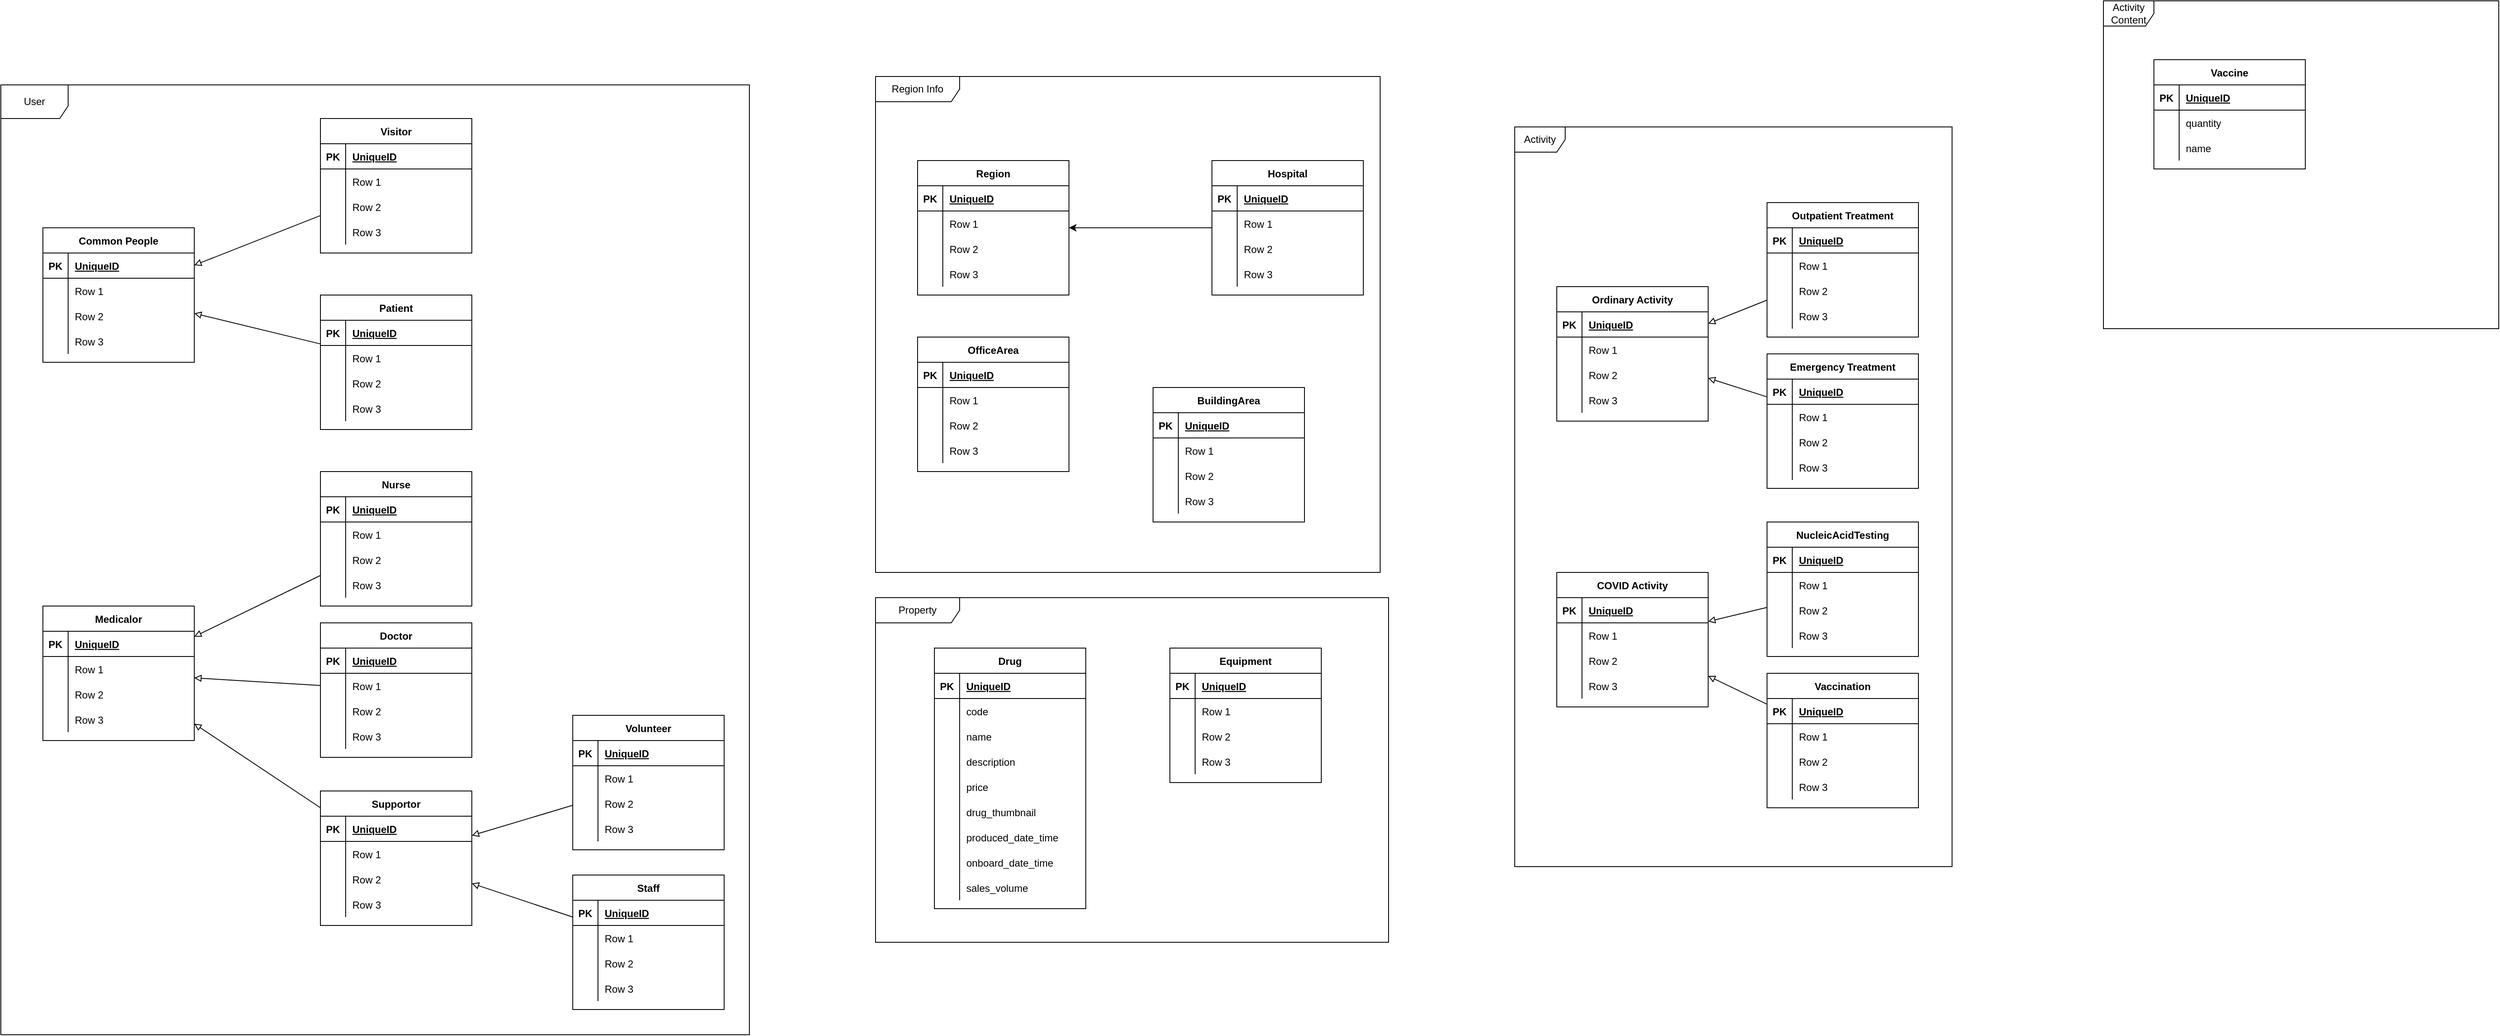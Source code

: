 <mxfile version="16.5.1" type="device"><diagram id="XHR6sXFk4NfZ0jX6Lr2-" name="Page-1"><mxGraphModel dx="1422" dy="870" grid="1" gridSize="10" guides="1" tooltips="1" connect="1" arrows="1" fold="1" page="1" pageScale="1" pageWidth="4681" pageHeight="3300" math="0" shadow="0"><root><mxCell id="0"/><mxCell id="1" parent="0"/><mxCell id="j-e1fjJrCmCF3VF5daV9-1" value="Region Info" style="shape=umlFrame;whiteSpace=wrap;html=1;width=100;height=30;" parent="1" vertex="1"><mxGeometry x="2370" y="770" width="600" height="590" as="geometry"/></mxCell><mxCell id="j-e1fjJrCmCF3VF5daV9-289" style="edgeStyle=orthogonalEdgeStyle;rounded=0;orthogonalLoop=1;jettySize=auto;html=1;" parent="1" source="j-e1fjJrCmCF3VF5daV9-2" target="j-e1fjJrCmCF3VF5daV9-15" edge="1"><mxGeometry relative="1" as="geometry"/></mxCell><mxCell id="j-e1fjJrCmCF3VF5daV9-2" value="Hospital" style="shape=table;startSize=30;container=1;collapsible=1;childLayout=tableLayout;fixedRows=1;rowLines=0;fontStyle=1;align=center;resizeLast=1;" parent="1" vertex="1"><mxGeometry x="2770" y="870" width="180" height="160" as="geometry"/></mxCell><mxCell id="j-e1fjJrCmCF3VF5daV9-3" value="" style="shape=tableRow;horizontal=0;startSize=0;swimlaneHead=0;swimlaneBody=0;fillColor=none;collapsible=0;dropTarget=0;points=[[0,0.5],[1,0.5]];portConstraint=eastwest;top=0;left=0;right=0;bottom=1;" parent="j-e1fjJrCmCF3VF5daV9-2" vertex="1"><mxGeometry y="30" width="180" height="30" as="geometry"/></mxCell><mxCell id="j-e1fjJrCmCF3VF5daV9-4" value="PK" style="shape=partialRectangle;connectable=0;fillColor=none;top=0;left=0;bottom=0;right=0;fontStyle=1;overflow=hidden;" parent="j-e1fjJrCmCF3VF5daV9-3" vertex="1"><mxGeometry width="30" height="30" as="geometry"><mxRectangle width="30" height="30" as="alternateBounds"/></mxGeometry></mxCell><mxCell id="j-e1fjJrCmCF3VF5daV9-5" value="UniqueID" style="shape=partialRectangle;connectable=0;fillColor=none;top=0;left=0;bottom=0;right=0;align=left;spacingLeft=6;fontStyle=5;overflow=hidden;" parent="j-e1fjJrCmCF3VF5daV9-3" vertex="1"><mxGeometry x="30" width="150" height="30" as="geometry"><mxRectangle width="150" height="30" as="alternateBounds"/></mxGeometry></mxCell><mxCell id="j-e1fjJrCmCF3VF5daV9-6" value="" style="shape=tableRow;horizontal=0;startSize=0;swimlaneHead=0;swimlaneBody=0;fillColor=none;collapsible=0;dropTarget=0;points=[[0,0.5],[1,0.5]];portConstraint=eastwest;top=0;left=0;right=0;bottom=0;" parent="j-e1fjJrCmCF3VF5daV9-2" vertex="1"><mxGeometry y="60" width="180" height="30" as="geometry"/></mxCell><mxCell id="j-e1fjJrCmCF3VF5daV9-7" value="" style="shape=partialRectangle;connectable=0;fillColor=none;top=0;left=0;bottom=0;right=0;editable=1;overflow=hidden;" parent="j-e1fjJrCmCF3VF5daV9-6" vertex="1"><mxGeometry width="30" height="30" as="geometry"><mxRectangle width="30" height="30" as="alternateBounds"/></mxGeometry></mxCell><mxCell id="j-e1fjJrCmCF3VF5daV9-8" value="Row 1" style="shape=partialRectangle;connectable=0;fillColor=none;top=0;left=0;bottom=0;right=0;align=left;spacingLeft=6;overflow=hidden;" parent="j-e1fjJrCmCF3VF5daV9-6" vertex="1"><mxGeometry x="30" width="150" height="30" as="geometry"><mxRectangle width="150" height="30" as="alternateBounds"/></mxGeometry></mxCell><mxCell id="j-e1fjJrCmCF3VF5daV9-9" value="" style="shape=tableRow;horizontal=0;startSize=0;swimlaneHead=0;swimlaneBody=0;fillColor=none;collapsible=0;dropTarget=0;points=[[0,0.5],[1,0.5]];portConstraint=eastwest;top=0;left=0;right=0;bottom=0;" parent="j-e1fjJrCmCF3VF5daV9-2" vertex="1"><mxGeometry y="90" width="180" height="30" as="geometry"/></mxCell><mxCell id="j-e1fjJrCmCF3VF5daV9-10" value="" style="shape=partialRectangle;connectable=0;fillColor=none;top=0;left=0;bottom=0;right=0;editable=1;overflow=hidden;" parent="j-e1fjJrCmCF3VF5daV9-9" vertex="1"><mxGeometry width="30" height="30" as="geometry"><mxRectangle width="30" height="30" as="alternateBounds"/></mxGeometry></mxCell><mxCell id="j-e1fjJrCmCF3VF5daV9-11" value="Row 2" style="shape=partialRectangle;connectable=0;fillColor=none;top=0;left=0;bottom=0;right=0;align=left;spacingLeft=6;overflow=hidden;" parent="j-e1fjJrCmCF3VF5daV9-9" vertex="1"><mxGeometry x="30" width="150" height="30" as="geometry"><mxRectangle width="150" height="30" as="alternateBounds"/></mxGeometry></mxCell><mxCell id="j-e1fjJrCmCF3VF5daV9-12" value="" style="shape=tableRow;horizontal=0;startSize=0;swimlaneHead=0;swimlaneBody=0;fillColor=none;collapsible=0;dropTarget=0;points=[[0,0.5],[1,0.5]];portConstraint=eastwest;top=0;left=0;right=0;bottom=0;" parent="j-e1fjJrCmCF3VF5daV9-2" vertex="1"><mxGeometry y="120" width="180" height="30" as="geometry"/></mxCell><mxCell id="j-e1fjJrCmCF3VF5daV9-13" value="" style="shape=partialRectangle;connectable=0;fillColor=none;top=0;left=0;bottom=0;right=0;editable=1;overflow=hidden;" parent="j-e1fjJrCmCF3VF5daV9-12" vertex="1"><mxGeometry width="30" height="30" as="geometry"><mxRectangle width="30" height="30" as="alternateBounds"/></mxGeometry></mxCell><mxCell id="j-e1fjJrCmCF3VF5daV9-14" value="Row 3" style="shape=partialRectangle;connectable=0;fillColor=none;top=0;left=0;bottom=0;right=0;align=left;spacingLeft=6;overflow=hidden;" parent="j-e1fjJrCmCF3VF5daV9-12" vertex="1"><mxGeometry x="30" width="150" height="30" as="geometry"><mxRectangle width="150" height="30" as="alternateBounds"/></mxGeometry></mxCell><mxCell id="j-e1fjJrCmCF3VF5daV9-15" value="Region" style="shape=table;startSize=30;container=1;collapsible=1;childLayout=tableLayout;fixedRows=1;rowLines=0;fontStyle=1;align=center;resizeLast=1;" parent="1" vertex="1"><mxGeometry x="2420" y="870" width="180" height="160" as="geometry"/></mxCell><mxCell id="j-e1fjJrCmCF3VF5daV9-16" value="" style="shape=tableRow;horizontal=0;startSize=0;swimlaneHead=0;swimlaneBody=0;fillColor=none;collapsible=0;dropTarget=0;points=[[0,0.5],[1,0.5]];portConstraint=eastwest;top=0;left=0;right=0;bottom=1;" parent="j-e1fjJrCmCF3VF5daV9-15" vertex="1"><mxGeometry y="30" width="180" height="30" as="geometry"/></mxCell><mxCell id="j-e1fjJrCmCF3VF5daV9-17" value="PK" style="shape=partialRectangle;connectable=0;fillColor=none;top=0;left=0;bottom=0;right=0;fontStyle=1;overflow=hidden;" parent="j-e1fjJrCmCF3VF5daV9-16" vertex="1"><mxGeometry width="30" height="30" as="geometry"><mxRectangle width="30" height="30" as="alternateBounds"/></mxGeometry></mxCell><mxCell id="j-e1fjJrCmCF3VF5daV9-18" value="UniqueID" style="shape=partialRectangle;connectable=0;fillColor=none;top=0;left=0;bottom=0;right=0;align=left;spacingLeft=6;fontStyle=5;overflow=hidden;" parent="j-e1fjJrCmCF3VF5daV9-16" vertex="1"><mxGeometry x="30" width="150" height="30" as="geometry"><mxRectangle width="150" height="30" as="alternateBounds"/></mxGeometry></mxCell><mxCell id="j-e1fjJrCmCF3VF5daV9-19" value="" style="shape=tableRow;horizontal=0;startSize=0;swimlaneHead=0;swimlaneBody=0;fillColor=none;collapsible=0;dropTarget=0;points=[[0,0.5],[1,0.5]];portConstraint=eastwest;top=0;left=0;right=0;bottom=0;" parent="j-e1fjJrCmCF3VF5daV9-15" vertex="1"><mxGeometry y="60" width="180" height="30" as="geometry"/></mxCell><mxCell id="j-e1fjJrCmCF3VF5daV9-20" value="" style="shape=partialRectangle;connectable=0;fillColor=none;top=0;left=0;bottom=0;right=0;editable=1;overflow=hidden;" parent="j-e1fjJrCmCF3VF5daV9-19" vertex="1"><mxGeometry width="30" height="30" as="geometry"><mxRectangle width="30" height="30" as="alternateBounds"/></mxGeometry></mxCell><mxCell id="j-e1fjJrCmCF3VF5daV9-21" value="Row 1" style="shape=partialRectangle;connectable=0;fillColor=none;top=0;left=0;bottom=0;right=0;align=left;spacingLeft=6;overflow=hidden;" parent="j-e1fjJrCmCF3VF5daV9-19" vertex="1"><mxGeometry x="30" width="150" height="30" as="geometry"><mxRectangle width="150" height="30" as="alternateBounds"/></mxGeometry></mxCell><mxCell id="j-e1fjJrCmCF3VF5daV9-22" value="" style="shape=tableRow;horizontal=0;startSize=0;swimlaneHead=0;swimlaneBody=0;fillColor=none;collapsible=0;dropTarget=0;points=[[0,0.5],[1,0.5]];portConstraint=eastwest;top=0;left=0;right=0;bottom=0;" parent="j-e1fjJrCmCF3VF5daV9-15" vertex="1"><mxGeometry y="90" width="180" height="30" as="geometry"/></mxCell><mxCell id="j-e1fjJrCmCF3VF5daV9-23" value="" style="shape=partialRectangle;connectable=0;fillColor=none;top=0;left=0;bottom=0;right=0;editable=1;overflow=hidden;" parent="j-e1fjJrCmCF3VF5daV9-22" vertex="1"><mxGeometry width="30" height="30" as="geometry"><mxRectangle width="30" height="30" as="alternateBounds"/></mxGeometry></mxCell><mxCell id="j-e1fjJrCmCF3VF5daV9-24" value="Row 2" style="shape=partialRectangle;connectable=0;fillColor=none;top=0;left=0;bottom=0;right=0;align=left;spacingLeft=6;overflow=hidden;" parent="j-e1fjJrCmCF3VF5daV9-22" vertex="1"><mxGeometry x="30" width="150" height="30" as="geometry"><mxRectangle width="150" height="30" as="alternateBounds"/></mxGeometry></mxCell><mxCell id="j-e1fjJrCmCF3VF5daV9-25" value="" style="shape=tableRow;horizontal=0;startSize=0;swimlaneHead=0;swimlaneBody=0;fillColor=none;collapsible=0;dropTarget=0;points=[[0,0.5],[1,0.5]];portConstraint=eastwest;top=0;left=0;right=0;bottom=0;" parent="j-e1fjJrCmCF3VF5daV9-15" vertex="1"><mxGeometry y="120" width="180" height="30" as="geometry"/></mxCell><mxCell id="j-e1fjJrCmCF3VF5daV9-26" value="" style="shape=partialRectangle;connectable=0;fillColor=none;top=0;left=0;bottom=0;right=0;editable=1;overflow=hidden;" parent="j-e1fjJrCmCF3VF5daV9-25" vertex="1"><mxGeometry width="30" height="30" as="geometry"><mxRectangle width="30" height="30" as="alternateBounds"/></mxGeometry></mxCell><mxCell id="j-e1fjJrCmCF3VF5daV9-27" value="Row 3" style="shape=partialRectangle;connectable=0;fillColor=none;top=0;left=0;bottom=0;right=0;align=left;spacingLeft=6;overflow=hidden;" parent="j-e1fjJrCmCF3VF5daV9-25" vertex="1"><mxGeometry x="30" width="150" height="30" as="geometry"><mxRectangle width="150" height="30" as="alternateBounds"/></mxGeometry></mxCell><mxCell id="j-e1fjJrCmCF3VF5daV9-28" style="edgeStyle=none;rounded=0;orthogonalLoop=1;jettySize=auto;html=1;endArrow=block;endFill=0;" parent="1" source="j-e1fjJrCmCF3VF5daV9-29" target="j-e1fjJrCmCF3VF5daV9-84" edge="1"><mxGeometry relative="1" as="geometry"/></mxCell><mxCell id="j-e1fjJrCmCF3VF5daV9-29" value="Doctor" style="shape=table;startSize=30;container=1;collapsible=1;childLayout=tableLayout;fixedRows=1;rowLines=0;fontStyle=1;align=center;resizeLast=1;" parent="1" vertex="1"><mxGeometry x="1710" y="1420" width="180" height="160" as="geometry"/></mxCell><mxCell id="j-e1fjJrCmCF3VF5daV9-30" value="" style="shape=tableRow;horizontal=0;startSize=0;swimlaneHead=0;swimlaneBody=0;fillColor=none;collapsible=0;dropTarget=0;points=[[0,0.5],[1,0.5]];portConstraint=eastwest;top=0;left=0;right=0;bottom=1;" parent="j-e1fjJrCmCF3VF5daV9-29" vertex="1"><mxGeometry y="30" width="180" height="30" as="geometry"/></mxCell><mxCell id="j-e1fjJrCmCF3VF5daV9-31" value="PK" style="shape=partialRectangle;connectable=0;fillColor=none;top=0;left=0;bottom=0;right=0;fontStyle=1;overflow=hidden;" parent="j-e1fjJrCmCF3VF5daV9-30" vertex="1"><mxGeometry width="30" height="30" as="geometry"><mxRectangle width="30" height="30" as="alternateBounds"/></mxGeometry></mxCell><mxCell id="j-e1fjJrCmCF3VF5daV9-32" value="UniqueID" style="shape=partialRectangle;connectable=0;fillColor=none;top=0;left=0;bottom=0;right=0;align=left;spacingLeft=6;fontStyle=5;overflow=hidden;" parent="j-e1fjJrCmCF3VF5daV9-30" vertex="1"><mxGeometry x="30" width="150" height="30" as="geometry"><mxRectangle width="150" height="30" as="alternateBounds"/></mxGeometry></mxCell><mxCell id="j-e1fjJrCmCF3VF5daV9-33" value="" style="shape=tableRow;horizontal=0;startSize=0;swimlaneHead=0;swimlaneBody=0;fillColor=none;collapsible=0;dropTarget=0;points=[[0,0.5],[1,0.5]];portConstraint=eastwest;top=0;left=0;right=0;bottom=0;" parent="j-e1fjJrCmCF3VF5daV9-29" vertex="1"><mxGeometry y="60" width="180" height="30" as="geometry"/></mxCell><mxCell id="j-e1fjJrCmCF3VF5daV9-34" value="" style="shape=partialRectangle;connectable=0;fillColor=none;top=0;left=0;bottom=0;right=0;editable=1;overflow=hidden;" parent="j-e1fjJrCmCF3VF5daV9-33" vertex="1"><mxGeometry width="30" height="30" as="geometry"><mxRectangle width="30" height="30" as="alternateBounds"/></mxGeometry></mxCell><mxCell id="j-e1fjJrCmCF3VF5daV9-35" value="Row 1" style="shape=partialRectangle;connectable=0;fillColor=none;top=0;left=0;bottom=0;right=0;align=left;spacingLeft=6;overflow=hidden;" parent="j-e1fjJrCmCF3VF5daV9-33" vertex="1"><mxGeometry x="30" width="150" height="30" as="geometry"><mxRectangle width="150" height="30" as="alternateBounds"/></mxGeometry></mxCell><mxCell id="j-e1fjJrCmCF3VF5daV9-36" value="" style="shape=tableRow;horizontal=0;startSize=0;swimlaneHead=0;swimlaneBody=0;fillColor=none;collapsible=0;dropTarget=0;points=[[0,0.5],[1,0.5]];portConstraint=eastwest;top=0;left=0;right=0;bottom=0;" parent="j-e1fjJrCmCF3VF5daV9-29" vertex="1"><mxGeometry y="90" width="180" height="30" as="geometry"/></mxCell><mxCell id="j-e1fjJrCmCF3VF5daV9-37" value="" style="shape=partialRectangle;connectable=0;fillColor=none;top=0;left=0;bottom=0;right=0;editable=1;overflow=hidden;" parent="j-e1fjJrCmCF3VF5daV9-36" vertex="1"><mxGeometry width="30" height="30" as="geometry"><mxRectangle width="30" height="30" as="alternateBounds"/></mxGeometry></mxCell><mxCell id="j-e1fjJrCmCF3VF5daV9-38" value="Row 2" style="shape=partialRectangle;connectable=0;fillColor=none;top=0;left=0;bottom=0;right=0;align=left;spacingLeft=6;overflow=hidden;" parent="j-e1fjJrCmCF3VF5daV9-36" vertex="1"><mxGeometry x="30" width="150" height="30" as="geometry"><mxRectangle width="150" height="30" as="alternateBounds"/></mxGeometry></mxCell><mxCell id="j-e1fjJrCmCF3VF5daV9-39" value="" style="shape=tableRow;horizontal=0;startSize=0;swimlaneHead=0;swimlaneBody=0;fillColor=none;collapsible=0;dropTarget=0;points=[[0,0.5],[1,0.5]];portConstraint=eastwest;top=0;left=0;right=0;bottom=0;" parent="j-e1fjJrCmCF3VF5daV9-29" vertex="1"><mxGeometry y="120" width="180" height="30" as="geometry"/></mxCell><mxCell id="j-e1fjJrCmCF3VF5daV9-40" value="" style="shape=partialRectangle;connectable=0;fillColor=none;top=0;left=0;bottom=0;right=0;editable=1;overflow=hidden;" parent="j-e1fjJrCmCF3VF5daV9-39" vertex="1"><mxGeometry width="30" height="30" as="geometry"><mxRectangle width="30" height="30" as="alternateBounds"/></mxGeometry></mxCell><mxCell id="j-e1fjJrCmCF3VF5daV9-41" value="Row 3" style="shape=partialRectangle;connectable=0;fillColor=none;top=0;left=0;bottom=0;right=0;align=left;spacingLeft=6;overflow=hidden;" parent="j-e1fjJrCmCF3VF5daV9-39" vertex="1"><mxGeometry x="30" width="150" height="30" as="geometry"><mxRectangle width="150" height="30" as="alternateBounds"/></mxGeometry></mxCell><mxCell id="j-e1fjJrCmCF3VF5daV9-42" style="edgeStyle=none;rounded=0;orthogonalLoop=1;jettySize=auto;html=1;endArrow=block;endFill=0;" parent="1" source="j-e1fjJrCmCF3VF5daV9-43" target="j-e1fjJrCmCF3VF5daV9-139" edge="1"><mxGeometry relative="1" as="geometry"/></mxCell><mxCell id="j-e1fjJrCmCF3VF5daV9-43" value="Patient" style="shape=table;startSize=30;container=1;collapsible=1;childLayout=tableLayout;fixedRows=1;rowLines=0;fontStyle=1;align=center;resizeLast=1;" parent="1" vertex="1"><mxGeometry x="1710" y="1030" width="180" height="160" as="geometry"/></mxCell><mxCell id="j-e1fjJrCmCF3VF5daV9-44" value="" style="shape=tableRow;horizontal=0;startSize=0;swimlaneHead=0;swimlaneBody=0;fillColor=none;collapsible=0;dropTarget=0;points=[[0,0.5],[1,0.5]];portConstraint=eastwest;top=0;left=0;right=0;bottom=1;" parent="j-e1fjJrCmCF3VF5daV9-43" vertex="1"><mxGeometry y="30" width="180" height="30" as="geometry"/></mxCell><mxCell id="j-e1fjJrCmCF3VF5daV9-45" value="PK" style="shape=partialRectangle;connectable=0;fillColor=none;top=0;left=0;bottom=0;right=0;fontStyle=1;overflow=hidden;" parent="j-e1fjJrCmCF3VF5daV9-44" vertex="1"><mxGeometry width="30" height="30" as="geometry"><mxRectangle width="30" height="30" as="alternateBounds"/></mxGeometry></mxCell><mxCell id="j-e1fjJrCmCF3VF5daV9-46" value="UniqueID" style="shape=partialRectangle;connectable=0;fillColor=none;top=0;left=0;bottom=0;right=0;align=left;spacingLeft=6;fontStyle=5;overflow=hidden;" parent="j-e1fjJrCmCF3VF5daV9-44" vertex="1"><mxGeometry x="30" width="150" height="30" as="geometry"><mxRectangle width="150" height="30" as="alternateBounds"/></mxGeometry></mxCell><mxCell id="j-e1fjJrCmCF3VF5daV9-47" value="" style="shape=tableRow;horizontal=0;startSize=0;swimlaneHead=0;swimlaneBody=0;fillColor=none;collapsible=0;dropTarget=0;points=[[0,0.5],[1,0.5]];portConstraint=eastwest;top=0;left=0;right=0;bottom=0;" parent="j-e1fjJrCmCF3VF5daV9-43" vertex="1"><mxGeometry y="60" width="180" height="30" as="geometry"/></mxCell><mxCell id="j-e1fjJrCmCF3VF5daV9-48" value="" style="shape=partialRectangle;connectable=0;fillColor=none;top=0;left=0;bottom=0;right=0;editable=1;overflow=hidden;" parent="j-e1fjJrCmCF3VF5daV9-47" vertex="1"><mxGeometry width="30" height="30" as="geometry"><mxRectangle width="30" height="30" as="alternateBounds"/></mxGeometry></mxCell><mxCell id="j-e1fjJrCmCF3VF5daV9-49" value="Row 1" style="shape=partialRectangle;connectable=0;fillColor=none;top=0;left=0;bottom=0;right=0;align=left;spacingLeft=6;overflow=hidden;" parent="j-e1fjJrCmCF3VF5daV9-47" vertex="1"><mxGeometry x="30" width="150" height="30" as="geometry"><mxRectangle width="150" height="30" as="alternateBounds"/></mxGeometry></mxCell><mxCell id="j-e1fjJrCmCF3VF5daV9-50" value="" style="shape=tableRow;horizontal=0;startSize=0;swimlaneHead=0;swimlaneBody=0;fillColor=none;collapsible=0;dropTarget=0;points=[[0,0.5],[1,0.5]];portConstraint=eastwest;top=0;left=0;right=0;bottom=0;" parent="j-e1fjJrCmCF3VF5daV9-43" vertex="1"><mxGeometry y="90" width="180" height="30" as="geometry"/></mxCell><mxCell id="j-e1fjJrCmCF3VF5daV9-51" value="" style="shape=partialRectangle;connectable=0;fillColor=none;top=0;left=0;bottom=0;right=0;editable=1;overflow=hidden;" parent="j-e1fjJrCmCF3VF5daV9-50" vertex="1"><mxGeometry width="30" height="30" as="geometry"><mxRectangle width="30" height="30" as="alternateBounds"/></mxGeometry></mxCell><mxCell id="j-e1fjJrCmCF3VF5daV9-52" value="Row 2" style="shape=partialRectangle;connectable=0;fillColor=none;top=0;left=0;bottom=0;right=0;align=left;spacingLeft=6;overflow=hidden;" parent="j-e1fjJrCmCF3VF5daV9-50" vertex="1"><mxGeometry x="30" width="150" height="30" as="geometry"><mxRectangle width="150" height="30" as="alternateBounds"/></mxGeometry></mxCell><mxCell id="j-e1fjJrCmCF3VF5daV9-53" value="" style="shape=tableRow;horizontal=0;startSize=0;swimlaneHead=0;swimlaneBody=0;fillColor=none;collapsible=0;dropTarget=0;points=[[0,0.5],[1,0.5]];portConstraint=eastwest;top=0;left=0;right=0;bottom=0;" parent="j-e1fjJrCmCF3VF5daV9-43" vertex="1"><mxGeometry y="120" width="180" height="30" as="geometry"/></mxCell><mxCell id="j-e1fjJrCmCF3VF5daV9-54" value="" style="shape=partialRectangle;connectable=0;fillColor=none;top=0;left=0;bottom=0;right=0;editable=1;overflow=hidden;" parent="j-e1fjJrCmCF3VF5daV9-53" vertex="1"><mxGeometry width="30" height="30" as="geometry"><mxRectangle width="30" height="30" as="alternateBounds"/></mxGeometry></mxCell><mxCell id="j-e1fjJrCmCF3VF5daV9-55" value="Row 3" style="shape=partialRectangle;connectable=0;fillColor=none;top=0;left=0;bottom=0;right=0;align=left;spacingLeft=6;overflow=hidden;" parent="j-e1fjJrCmCF3VF5daV9-53" vertex="1"><mxGeometry x="30" width="150" height="30" as="geometry"><mxRectangle width="150" height="30" as="alternateBounds"/></mxGeometry></mxCell><mxCell id="j-e1fjJrCmCF3VF5daV9-56" style="edgeStyle=none;rounded=0;orthogonalLoop=1;jettySize=auto;html=1;endArrow=block;endFill=0;" parent="1" source="j-e1fjJrCmCF3VF5daV9-57" target="j-e1fjJrCmCF3VF5daV9-139" edge="1"><mxGeometry relative="1" as="geometry"/></mxCell><mxCell id="j-e1fjJrCmCF3VF5daV9-57" value="Visitor" style="shape=table;startSize=30;container=1;collapsible=1;childLayout=tableLayout;fixedRows=1;rowLines=0;fontStyle=1;align=center;resizeLast=1;" parent="1" vertex="1"><mxGeometry x="1710" y="820" width="180" height="160" as="geometry"/></mxCell><mxCell id="j-e1fjJrCmCF3VF5daV9-58" value="" style="shape=tableRow;horizontal=0;startSize=0;swimlaneHead=0;swimlaneBody=0;fillColor=none;collapsible=0;dropTarget=0;points=[[0,0.5],[1,0.5]];portConstraint=eastwest;top=0;left=0;right=0;bottom=1;" parent="j-e1fjJrCmCF3VF5daV9-57" vertex="1"><mxGeometry y="30" width="180" height="30" as="geometry"/></mxCell><mxCell id="j-e1fjJrCmCF3VF5daV9-59" value="PK" style="shape=partialRectangle;connectable=0;fillColor=none;top=0;left=0;bottom=0;right=0;fontStyle=1;overflow=hidden;" parent="j-e1fjJrCmCF3VF5daV9-58" vertex="1"><mxGeometry width="30" height="30" as="geometry"><mxRectangle width="30" height="30" as="alternateBounds"/></mxGeometry></mxCell><mxCell id="j-e1fjJrCmCF3VF5daV9-60" value="UniqueID" style="shape=partialRectangle;connectable=0;fillColor=none;top=0;left=0;bottom=0;right=0;align=left;spacingLeft=6;fontStyle=5;overflow=hidden;" parent="j-e1fjJrCmCF3VF5daV9-58" vertex="1"><mxGeometry x="30" width="150" height="30" as="geometry"><mxRectangle width="150" height="30" as="alternateBounds"/></mxGeometry></mxCell><mxCell id="j-e1fjJrCmCF3VF5daV9-61" value="" style="shape=tableRow;horizontal=0;startSize=0;swimlaneHead=0;swimlaneBody=0;fillColor=none;collapsible=0;dropTarget=0;points=[[0,0.5],[1,0.5]];portConstraint=eastwest;top=0;left=0;right=0;bottom=0;" parent="j-e1fjJrCmCF3VF5daV9-57" vertex="1"><mxGeometry y="60" width="180" height="30" as="geometry"/></mxCell><mxCell id="j-e1fjJrCmCF3VF5daV9-62" value="" style="shape=partialRectangle;connectable=0;fillColor=none;top=0;left=0;bottom=0;right=0;editable=1;overflow=hidden;" parent="j-e1fjJrCmCF3VF5daV9-61" vertex="1"><mxGeometry width="30" height="30" as="geometry"><mxRectangle width="30" height="30" as="alternateBounds"/></mxGeometry></mxCell><mxCell id="j-e1fjJrCmCF3VF5daV9-63" value="Row 1" style="shape=partialRectangle;connectable=0;fillColor=none;top=0;left=0;bottom=0;right=0;align=left;spacingLeft=6;overflow=hidden;" parent="j-e1fjJrCmCF3VF5daV9-61" vertex="1"><mxGeometry x="30" width="150" height="30" as="geometry"><mxRectangle width="150" height="30" as="alternateBounds"/></mxGeometry></mxCell><mxCell id="j-e1fjJrCmCF3VF5daV9-64" value="" style="shape=tableRow;horizontal=0;startSize=0;swimlaneHead=0;swimlaneBody=0;fillColor=none;collapsible=0;dropTarget=0;points=[[0,0.5],[1,0.5]];portConstraint=eastwest;top=0;left=0;right=0;bottom=0;" parent="j-e1fjJrCmCF3VF5daV9-57" vertex="1"><mxGeometry y="90" width="180" height="30" as="geometry"/></mxCell><mxCell id="j-e1fjJrCmCF3VF5daV9-65" value="" style="shape=partialRectangle;connectable=0;fillColor=none;top=0;left=0;bottom=0;right=0;editable=1;overflow=hidden;" parent="j-e1fjJrCmCF3VF5daV9-64" vertex="1"><mxGeometry width="30" height="30" as="geometry"><mxRectangle width="30" height="30" as="alternateBounds"/></mxGeometry></mxCell><mxCell id="j-e1fjJrCmCF3VF5daV9-66" value="Row 2" style="shape=partialRectangle;connectable=0;fillColor=none;top=0;left=0;bottom=0;right=0;align=left;spacingLeft=6;overflow=hidden;" parent="j-e1fjJrCmCF3VF5daV9-64" vertex="1"><mxGeometry x="30" width="150" height="30" as="geometry"><mxRectangle width="150" height="30" as="alternateBounds"/></mxGeometry></mxCell><mxCell id="j-e1fjJrCmCF3VF5daV9-67" value="" style="shape=tableRow;horizontal=0;startSize=0;swimlaneHead=0;swimlaneBody=0;fillColor=none;collapsible=0;dropTarget=0;points=[[0,0.5],[1,0.5]];portConstraint=eastwest;top=0;left=0;right=0;bottom=0;" parent="j-e1fjJrCmCF3VF5daV9-57" vertex="1"><mxGeometry y="120" width="180" height="30" as="geometry"/></mxCell><mxCell id="j-e1fjJrCmCF3VF5daV9-68" value="" style="shape=partialRectangle;connectable=0;fillColor=none;top=0;left=0;bottom=0;right=0;editable=1;overflow=hidden;" parent="j-e1fjJrCmCF3VF5daV9-67" vertex="1"><mxGeometry width="30" height="30" as="geometry"><mxRectangle width="30" height="30" as="alternateBounds"/></mxGeometry></mxCell><mxCell id="j-e1fjJrCmCF3VF5daV9-69" value="Row 3" style="shape=partialRectangle;connectable=0;fillColor=none;top=0;left=0;bottom=0;right=0;align=left;spacingLeft=6;overflow=hidden;" parent="j-e1fjJrCmCF3VF5daV9-67" vertex="1"><mxGeometry x="30" width="150" height="30" as="geometry"><mxRectangle width="150" height="30" as="alternateBounds"/></mxGeometry></mxCell><mxCell id="j-e1fjJrCmCF3VF5daV9-70" style="rounded=0;orthogonalLoop=1;jettySize=auto;html=1;endArrow=block;endFill=0;" parent="1" source="j-e1fjJrCmCF3VF5daV9-71" target="j-e1fjJrCmCF3VF5daV9-84" edge="1"><mxGeometry relative="1" as="geometry"/></mxCell><mxCell id="j-e1fjJrCmCF3VF5daV9-71" value="Nurse" style="shape=table;startSize=30;container=1;collapsible=1;childLayout=tableLayout;fixedRows=1;rowLines=0;fontStyle=1;align=center;resizeLast=1;" parent="1" vertex="1"><mxGeometry x="1710" y="1240" width="180" height="160" as="geometry"/></mxCell><mxCell id="j-e1fjJrCmCF3VF5daV9-72" value="" style="shape=tableRow;horizontal=0;startSize=0;swimlaneHead=0;swimlaneBody=0;fillColor=none;collapsible=0;dropTarget=0;points=[[0,0.5],[1,0.5]];portConstraint=eastwest;top=0;left=0;right=0;bottom=1;" parent="j-e1fjJrCmCF3VF5daV9-71" vertex="1"><mxGeometry y="30" width="180" height="30" as="geometry"/></mxCell><mxCell id="j-e1fjJrCmCF3VF5daV9-73" value="PK" style="shape=partialRectangle;connectable=0;fillColor=none;top=0;left=0;bottom=0;right=0;fontStyle=1;overflow=hidden;" parent="j-e1fjJrCmCF3VF5daV9-72" vertex="1"><mxGeometry width="30" height="30" as="geometry"><mxRectangle width="30" height="30" as="alternateBounds"/></mxGeometry></mxCell><mxCell id="j-e1fjJrCmCF3VF5daV9-74" value="UniqueID" style="shape=partialRectangle;connectable=0;fillColor=none;top=0;left=0;bottom=0;right=0;align=left;spacingLeft=6;fontStyle=5;overflow=hidden;" parent="j-e1fjJrCmCF3VF5daV9-72" vertex="1"><mxGeometry x="30" width="150" height="30" as="geometry"><mxRectangle width="150" height="30" as="alternateBounds"/></mxGeometry></mxCell><mxCell id="j-e1fjJrCmCF3VF5daV9-75" value="" style="shape=tableRow;horizontal=0;startSize=0;swimlaneHead=0;swimlaneBody=0;fillColor=none;collapsible=0;dropTarget=0;points=[[0,0.5],[1,0.5]];portConstraint=eastwest;top=0;left=0;right=0;bottom=0;" parent="j-e1fjJrCmCF3VF5daV9-71" vertex="1"><mxGeometry y="60" width="180" height="30" as="geometry"/></mxCell><mxCell id="j-e1fjJrCmCF3VF5daV9-76" value="" style="shape=partialRectangle;connectable=0;fillColor=none;top=0;left=0;bottom=0;right=0;editable=1;overflow=hidden;" parent="j-e1fjJrCmCF3VF5daV9-75" vertex="1"><mxGeometry width="30" height="30" as="geometry"><mxRectangle width="30" height="30" as="alternateBounds"/></mxGeometry></mxCell><mxCell id="j-e1fjJrCmCF3VF5daV9-77" value="Row 1" style="shape=partialRectangle;connectable=0;fillColor=none;top=0;left=0;bottom=0;right=0;align=left;spacingLeft=6;overflow=hidden;" parent="j-e1fjJrCmCF3VF5daV9-75" vertex="1"><mxGeometry x="30" width="150" height="30" as="geometry"><mxRectangle width="150" height="30" as="alternateBounds"/></mxGeometry></mxCell><mxCell id="j-e1fjJrCmCF3VF5daV9-78" value="" style="shape=tableRow;horizontal=0;startSize=0;swimlaneHead=0;swimlaneBody=0;fillColor=none;collapsible=0;dropTarget=0;points=[[0,0.5],[1,0.5]];portConstraint=eastwest;top=0;left=0;right=0;bottom=0;" parent="j-e1fjJrCmCF3VF5daV9-71" vertex="1"><mxGeometry y="90" width="180" height="30" as="geometry"/></mxCell><mxCell id="j-e1fjJrCmCF3VF5daV9-79" value="" style="shape=partialRectangle;connectable=0;fillColor=none;top=0;left=0;bottom=0;right=0;editable=1;overflow=hidden;" parent="j-e1fjJrCmCF3VF5daV9-78" vertex="1"><mxGeometry width="30" height="30" as="geometry"><mxRectangle width="30" height="30" as="alternateBounds"/></mxGeometry></mxCell><mxCell id="j-e1fjJrCmCF3VF5daV9-80" value="Row 2" style="shape=partialRectangle;connectable=0;fillColor=none;top=0;left=0;bottom=0;right=0;align=left;spacingLeft=6;overflow=hidden;" parent="j-e1fjJrCmCF3VF5daV9-78" vertex="1"><mxGeometry x="30" width="150" height="30" as="geometry"><mxRectangle width="150" height="30" as="alternateBounds"/></mxGeometry></mxCell><mxCell id="j-e1fjJrCmCF3VF5daV9-81" value="" style="shape=tableRow;horizontal=0;startSize=0;swimlaneHead=0;swimlaneBody=0;fillColor=none;collapsible=0;dropTarget=0;points=[[0,0.5],[1,0.5]];portConstraint=eastwest;top=0;left=0;right=0;bottom=0;" parent="j-e1fjJrCmCF3VF5daV9-71" vertex="1"><mxGeometry y="120" width="180" height="30" as="geometry"/></mxCell><mxCell id="j-e1fjJrCmCF3VF5daV9-82" value="" style="shape=partialRectangle;connectable=0;fillColor=none;top=0;left=0;bottom=0;right=0;editable=1;overflow=hidden;" parent="j-e1fjJrCmCF3VF5daV9-81" vertex="1"><mxGeometry width="30" height="30" as="geometry"><mxRectangle width="30" height="30" as="alternateBounds"/></mxGeometry></mxCell><mxCell id="j-e1fjJrCmCF3VF5daV9-83" value="Row 3" style="shape=partialRectangle;connectable=0;fillColor=none;top=0;left=0;bottom=0;right=0;align=left;spacingLeft=6;overflow=hidden;" parent="j-e1fjJrCmCF3VF5daV9-81" vertex="1"><mxGeometry x="30" width="150" height="30" as="geometry"><mxRectangle width="150" height="30" as="alternateBounds"/></mxGeometry></mxCell><mxCell id="j-e1fjJrCmCF3VF5daV9-84" value="Medicalor" style="shape=table;startSize=30;container=1;collapsible=1;childLayout=tableLayout;fixedRows=1;rowLines=0;fontStyle=1;align=center;resizeLast=1;" parent="1" vertex="1"><mxGeometry x="1380" y="1400" width="180" height="160" as="geometry"/></mxCell><mxCell id="j-e1fjJrCmCF3VF5daV9-85" value="" style="shape=tableRow;horizontal=0;startSize=0;swimlaneHead=0;swimlaneBody=0;fillColor=none;collapsible=0;dropTarget=0;points=[[0,0.5],[1,0.5]];portConstraint=eastwest;top=0;left=0;right=0;bottom=1;" parent="j-e1fjJrCmCF3VF5daV9-84" vertex="1"><mxGeometry y="30" width="180" height="30" as="geometry"/></mxCell><mxCell id="j-e1fjJrCmCF3VF5daV9-86" value="PK" style="shape=partialRectangle;connectable=0;fillColor=none;top=0;left=0;bottom=0;right=0;fontStyle=1;overflow=hidden;" parent="j-e1fjJrCmCF3VF5daV9-85" vertex="1"><mxGeometry width="30" height="30" as="geometry"><mxRectangle width="30" height="30" as="alternateBounds"/></mxGeometry></mxCell><mxCell id="j-e1fjJrCmCF3VF5daV9-87" value="UniqueID" style="shape=partialRectangle;connectable=0;fillColor=none;top=0;left=0;bottom=0;right=0;align=left;spacingLeft=6;fontStyle=5;overflow=hidden;" parent="j-e1fjJrCmCF3VF5daV9-85" vertex="1"><mxGeometry x="30" width="150" height="30" as="geometry"><mxRectangle width="150" height="30" as="alternateBounds"/></mxGeometry></mxCell><mxCell id="j-e1fjJrCmCF3VF5daV9-88" value="" style="shape=tableRow;horizontal=0;startSize=0;swimlaneHead=0;swimlaneBody=0;fillColor=none;collapsible=0;dropTarget=0;points=[[0,0.5],[1,0.5]];portConstraint=eastwest;top=0;left=0;right=0;bottom=0;" parent="j-e1fjJrCmCF3VF5daV9-84" vertex="1"><mxGeometry y="60" width="180" height="30" as="geometry"/></mxCell><mxCell id="j-e1fjJrCmCF3VF5daV9-89" value="" style="shape=partialRectangle;connectable=0;fillColor=none;top=0;left=0;bottom=0;right=0;editable=1;overflow=hidden;" parent="j-e1fjJrCmCF3VF5daV9-88" vertex="1"><mxGeometry width="30" height="30" as="geometry"><mxRectangle width="30" height="30" as="alternateBounds"/></mxGeometry></mxCell><mxCell id="j-e1fjJrCmCF3VF5daV9-90" value="Row 1" style="shape=partialRectangle;connectable=0;fillColor=none;top=0;left=0;bottom=0;right=0;align=left;spacingLeft=6;overflow=hidden;" parent="j-e1fjJrCmCF3VF5daV9-88" vertex="1"><mxGeometry x="30" width="150" height="30" as="geometry"><mxRectangle width="150" height="30" as="alternateBounds"/></mxGeometry></mxCell><mxCell id="j-e1fjJrCmCF3VF5daV9-91" value="" style="shape=tableRow;horizontal=0;startSize=0;swimlaneHead=0;swimlaneBody=0;fillColor=none;collapsible=0;dropTarget=0;points=[[0,0.5],[1,0.5]];portConstraint=eastwest;top=0;left=0;right=0;bottom=0;" parent="j-e1fjJrCmCF3VF5daV9-84" vertex="1"><mxGeometry y="90" width="180" height="30" as="geometry"/></mxCell><mxCell id="j-e1fjJrCmCF3VF5daV9-92" value="" style="shape=partialRectangle;connectable=0;fillColor=none;top=0;left=0;bottom=0;right=0;editable=1;overflow=hidden;" parent="j-e1fjJrCmCF3VF5daV9-91" vertex="1"><mxGeometry width="30" height="30" as="geometry"><mxRectangle width="30" height="30" as="alternateBounds"/></mxGeometry></mxCell><mxCell id="j-e1fjJrCmCF3VF5daV9-93" value="Row 2" style="shape=partialRectangle;connectable=0;fillColor=none;top=0;left=0;bottom=0;right=0;align=left;spacingLeft=6;overflow=hidden;" parent="j-e1fjJrCmCF3VF5daV9-91" vertex="1"><mxGeometry x="30" width="150" height="30" as="geometry"><mxRectangle width="150" height="30" as="alternateBounds"/></mxGeometry></mxCell><mxCell id="j-e1fjJrCmCF3VF5daV9-94" value="" style="shape=tableRow;horizontal=0;startSize=0;swimlaneHead=0;swimlaneBody=0;fillColor=none;collapsible=0;dropTarget=0;points=[[0,0.5],[1,0.5]];portConstraint=eastwest;top=0;left=0;right=0;bottom=0;" parent="j-e1fjJrCmCF3VF5daV9-84" vertex="1"><mxGeometry y="120" width="180" height="30" as="geometry"/></mxCell><mxCell id="j-e1fjJrCmCF3VF5daV9-95" value="" style="shape=partialRectangle;connectable=0;fillColor=none;top=0;left=0;bottom=0;right=0;editable=1;overflow=hidden;" parent="j-e1fjJrCmCF3VF5daV9-94" vertex="1"><mxGeometry width="30" height="30" as="geometry"><mxRectangle width="30" height="30" as="alternateBounds"/></mxGeometry></mxCell><mxCell id="j-e1fjJrCmCF3VF5daV9-96" value="Row 3" style="shape=partialRectangle;connectable=0;fillColor=none;top=0;left=0;bottom=0;right=0;align=left;spacingLeft=6;overflow=hidden;" parent="j-e1fjJrCmCF3VF5daV9-94" vertex="1"><mxGeometry x="30" width="150" height="30" as="geometry"><mxRectangle width="150" height="30" as="alternateBounds"/></mxGeometry></mxCell><mxCell id="j-e1fjJrCmCF3VF5daV9-97" style="edgeStyle=none;rounded=0;orthogonalLoop=1;jettySize=auto;html=1;endArrow=block;endFill=0;" parent="1" source="j-e1fjJrCmCF3VF5daV9-98" target="j-e1fjJrCmCF3VF5daV9-84" edge="1"><mxGeometry relative="1" as="geometry"/></mxCell><mxCell id="j-e1fjJrCmCF3VF5daV9-98" value="Supportor" style="shape=table;startSize=30;container=1;collapsible=1;childLayout=tableLayout;fixedRows=1;rowLines=0;fontStyle=1;align=center;resizeLast=1;" parent="1" vertex="1"><mxGeometry x="1710" y="1620" width="180" height="160" as="geometry"/></mxCell><mxCell id="j-e1fjJrCmCF3VF5daV9-99" value="" style="shape=tableRow;horizontal=0;startSize=0;swimlaneHead=0;swimlaneBody=0;fillColor=none;collapsible=0;dropTarget=0;points=[[0,0.5],[1,0.5]];portConstraint=eastwest;top=0;left=0;right=0;bottom=1;" parent="j-e1fjJrCmCF3VF5daV9-98" vertex="1"><mxGeometry y="30" width="180" height="30" as="geometry"/></mxCell><mxCell id="j-e1fjJrCmCF3VF5daV9-100" value="PK" style="shape=partialRectangle;connectable=0;fillColor=none;top=0;left=0;bottom=0;right=0;fontStyle=1;overflow=hidden;" parent="j-e1fjJrCmCF3VF5daV9-99" vertex="1"><mxGeometry width="30" height="30" as="geometry"><mxRectangle width="30" height="30" as="alternateBounds"/></mxGeometry></mxCell><mxCell id="j-e1fjJrCmCF3VF5daV9-101" value="UniqueID" style="shape=partialRectangle;connectable=0;fillColor=none;top=0;left=0;bottom=0;right=0;align=left;spacingLeft=6;fontStyle=5;overflow=hidden;" parent="j-e1fjJrCmCF3VF5daV9-99" vertex="1"><mxGeometry x="30" width="150" height="30" as="geometry"><mxRectangle width="150" height="30" as="alternateBounds"/></mxGeometry></mxCell><mxCell id="j-e1fjJrCmCF3VF5daV9-102" value="" style="shape=tableRow;horizontal=0;startSize=0;swimlaneHead=0;swimlaneBody=0;fillColor=none;collapsible=0;dropTarget=0;points=[[0,0.5],[1,0.5]];portConstraint=eastwest;top=0;left=0;right=0;bottom=0;" parent="j-e1fjJrCmCF3VF5daV9-98" vertex="1"><mxGeometry y="60" width="180" height="30" as="geometry"/></mxCell><mxCell id="j-e1fjJrCmCF3VF5daV9-103" value="" style="shape=partialRectangle;connectable=0;fillColor=none;top=0;left=0;bottom=0;right=0;editable=1;overflow=hidden;" parent="j-e1fjJrCmCF3VF5daV9-102" vertex="1"><mxGeometry width="30" height="30" as="geometry"><mxRectangle width="30" height="30" as="alternateBounds"/></mxGeometry></mxCell><mxCell id="j-e1fjJrCmCF3VF5daV9-104" value="Row 1" style="shape=partialRectangle;connectable=0;fillColor=none;top=0;left=0;bottom=0;right=0;align=left;spacingLeft=6;overflow=hidden;" parent="j-e1fjJrCmCF3VF5daV9-102" vertex="1"><mxGeometry x="30" width="150" height="30" as="geometry"><mxRectangle width="150" height="30" as="alternateBounds"/></mxGeometry></mxCell><mxCell id="j-e1fjJrCmCF3VF5daV9-105" value="" style="shape=tableRow;horizontal=0;startSize=0;swimlaneHead=0;swimlaneBody=0;fillColor=none;collapsible=0;dropTarget=0;points=[[0,0.5],[1,0.5]];portConstraint=eastwest;top=0;left=0;right=0;bottom=0;" parent="j-e1fjJrCmCF3VF5daV9-98" vertex="1"><mxGeometry y="90" width="180" height="30" as="geometry"/></mxCell><mxCell id="j-e1fjJrCmCF3VF5daV9-106" value="" style="shape=partialRectangle;connectable=0;fillColor=none;top=0;left=0;bottom=0;right=0;editable=1;overflow=hidden;" parent="j-e1fjJrCmCF3VF5daV9-105" vertex="1"><mxGeometry width="30" height="30" as="geometry"><mxRectangle width="30" height="30" as="alternateBounds"/></mxGeometry></mxCell><mxCell id="j-e1fjJrCmCF3VF5daV9-107" value="Row 2" style="shape=partialRectangle;connectable=0;fillColor=none;top=0;left=0;bottom=0;right=0;align=left;spacingLeft=6;overflow=hidden;" parent="j-e1fjJrCmCF3VF5daV9-105" vertex="1"><mxGeometry x="30" width="150" height="30" as="geometry"><mxRectangle width="150" height="30" as="alternateBounds"/></mxGeometry></mxCell><mxCell id="j-e1fjJrCmCF3VF5daV9-108" value="" style="shape=tableRow;horizontal=0;startSize=0;swimlaneHead=0;swimlaneBody=0;fillColor=none;collapsible=0;dropTarget=0;points=[[0,0.5],[1,0.5]];portConstraint=eastwest;top=0;left=0;right=0;bottom=0;" parent="j-e1fjJrCmCF3VF5daV9-98" vertex="1"><mxGeometry y="120" width="180" height="30" as="geometry"/></mxCell><mxCell id="j-e1fjJrCmCF3VF5daV9-109" value="" style="shape=partialRectangle;connectable=0;fillColor=none;top=0;left=0;bottom=0;right=0;editable=1;overflow=hidden;" parent="j-e1fjJrCmCF3VF5daV9-108" vertex="1"><mxGeometry width="30" height="30" as="geometry"><mxRectangle width="30" height="30" as="alternateBounds"/></mxGeometry></mxCell><mxCell id="j-e1fjJrCmCF3VF5daV9-110" value="Row 3" style="shape=partialRectangle;connectable=0;fillColor=none;top=0;left=0;bottom=0;right=0;align=left;spacingLeft=6;overflow=hidden;" parent="j-e1fjJrCmCF3VF5daV9-108" vertex="1"><mxGeometry x="30" width="150" height="30" as="geometry"><mxRectangle width="150" height="30" as="alternateBounds"/></mxGeometry></mxCell><mxCell id="j-e1fjJrCmCF3VF5daV9-111" style="edgeStyle=none;rounded=0;orthogonalLoop=1;jettySize=auto;html=1;endArrow=block;endFill=0;" parent="1" source="j-e1fjJrCmCF3VF5daV9-112" target="j-e1fjJrCmCF3VF5daV9-98" edge="1"><mxGeometry relative="1" as="geometry"/></mxCell><mxCell id="j-e1fjJrCmCF3VF5daV9-112" value="Volunteer" style="shape=table;startSize=30;container=1;collapsible=1;childLayout=tableLayout;fixedRows=1;rowLines=0;fontStyle=1;align=center;resizeLast=1;" parent="1" vertex="1"><mxGeometry x="2010" y="1530" width="180" height="160" as="geometry"/></mxCell><mxCell id="j-e1fjJrCmCF3VF5daV9-113" value="" style="shape=tableRow;horizontal=0;startSize=0;swimlaneHead=0;swimlaneBody=0;fillColor=none;collapsible=0;dropTarget=0;points=[[0,0.5],[1,0.5]];portConstraint=eastwest;top=0;left=0;right=0;bottom=1;" parent="j-e1fjJrCmCF3VF5daV9-112" vertex="1"><mxGeometry y="30" width="180" height="30" as="geometry"/></mxCell><mxCell id="j-e1fjJrCmCF3VF5daV9-114" value="PK" style="shape=partialRectangle;connectable=0;fillColor=none;top=0;left=0;bottom=0;right=0;fontStyle=1;overflow=hidden;" parent="j-e1fjJrCmCF3VF5daV9-113" vertex="1"><mxGeometry width="30" height="30" as="geometry"><mxRectangle width="30" height="30" as="alternateBounds"/></mxGeometry></mxCell><mxCell id="j-e1fjJrCmCF3VF5daV9-115" value="UniqueID" style="shape=partialRectangle;connectable=0;fillColor=none;top=0;left=0;bottom=0;right=0;align=left;spacingLeft=6;fontStyle=5;overflow=hidden;" parent="j-e1fjJrCmCF3VF5daV9-113" vertex="1"><mxGeometry x="30" width="150" height="30" as="geometry"><mxRectangle width="150" height="30" as="alternateBounds"/></mxGeometry></mxCell><mxCell id="j-e1fjJrCmCF3VF5daV9-116" value="" style="shape=tableRow;horizontal=0;startSize=0;swimlaneHead=0;swimlaneBody=0;fillColor=none;collapsible=0;dropTarget=0;points=[[0,0.5],[1,0.5]];portConstraint=eastwest;top=0;left=0;right=0;bottom=0;" parent="j-e1fjJrCmCF3VF5daV9-112" vertex="1"><mxGeometry y="60" width="180" height="30" as="geometry"/></mxCell><mxCell id="j-e1fjJrCmCF3VF5daV9-117" value="" style="shape=partialRectangle;connectable=0;fillColor=none;top=0;left=0;bottom=0;right=0;editable=1;overflow=hidden;" parent="j-e1fjJrCmCF3VF5daV9-116" vertex="1"><mxGeometry width="30" height="30" as="geometry"><mxRectangle width="30" height="30" as="alternateBounds"/></mxGeometry></mxCell><mxCell id="j-e1fjJrCmCF3VF5daV9-118" value="Row 1" style="shape=partialRectangle;connectable=0;fillColor=none;top=0;left=0;bottom=0;right=0;align=left;spacingLeft=6;overflow=hidden;" parent="j-e1fjJrCmCF3VF5daV9-116" vertex="1"><mxGeometry x="30" width="150" height="30" as="geometry"><mxRectangle width="150" height="30" as="alternateBounds"/></mxGeometry></mxCell><mxCell id="j-e1fjJrCmCF3VF5daV9-119" value="" style="shape=tableRow;horizontal=0;startSize=0;swimlaneHead=0;swimlaneBody=0;fillColor=none;collapsible=0;dropTarget=0;points=[[0,0.5],[1,0.5]];portConstraint=eastwest;top=0;left=0;right=0;bottom=0;" parent="j-e1fjJrCmCF3VF5daV9-112" vertex="1"><mxGeometry y="90" width="180" height="30" as="geometry"/></mxCell><mxCell id="j-e1fjJrCmCF3VF5daV9-120" value="" style="shape=partialRectangle;connectable=0;fillColor=none;top=0;left=0;bottom=0;right=0;editable=1;overflow=hidden;" parent="j-e1fjJrCmCF3VF5daV9-119" vertex="1"><mxGeometry width="30" height="30" as="geometry"><mxRectangle width="30" height="30" as="alternateBounds"/></mxGeometry></mxCell><mxCell id="j-e1fjJrCmCF3VF5daV9-121" value="Row 2" style="shape=partialRectangle;connectable=0;fillColor=none;top=0;left=0;bottom=0;right=0;align=left;spacingLeft=6;overflow=hidden;" parent="j-e1fjJrCmCF3VF5daV9-119" vertex="1"><mxGeometry x="30" width="150" height="30" as="geometry"><mxRectangle width="150" height="30" as="alternateBounds"/></mxGeometry></mxCell><mxCell id="j-e1fjJrCmCF3VF5daV9-122" value="" style="shape=tableRow;horizontal=0;startSize=0;swimlaneHead=0;swimlaneBody=0;fillColor=none;collapsible=0;dropTarget=0;points=[[0,0.5],[1,0.5]];portConstraint=eastwest;top=0;left=0;right=0;bottom=0;" parent="j-e1fjJrCmCF3VF5daV9-112" vertex="1"><mxGeometry y="120" width="180" height="30" as="geometry"/></mxCell><mxCell id="j-e1fjJrCmCF3VF5daV9-123" value="" style="shape=partialRectangle;connectable=0;fillColor=none;top=0;left=0;bottom=0;right=0;editable=1;overflow=hidden;" parent="j-e1fjJrCmCF3VF5daV9-122" vertex="1"><mxGeometry width="30" height="30" as="geometry"><mxRectangle width="30" height="30" as="alternateBounds"/></mxGeometry></mxCell><mxCell id="j-e1fjJrCmCF3VF5daV9-124" value="Row 3" style="shape=partialRectangle;connectable=0;fillColor=none;top=0;left=0;bottom=0;right=0;align=left;spacingLeft=6;overflow=hidden;" parent="j-e1fjJrCmCF3VF5daV9-122" vertex="1"><mxGeometry x="30" width="150" height="30" as="geometry"><mxRectangle width="150" height="30" as="alternateBounds"/></mxGeometry></mxCell><mxCell id="j-e1fjJrCmCF3VF5daV9-125" style="edgeStyle=none;rounded=0;orthogonalLoop=1;jettySize=auto;html=1;endArrow=block;endFill=0;" parent="1" source="j-e1fjJrCmCF3VF5daV9-126" target="j-e1fjJrCmCF3VF5daV9-98" edge="1"><mxGeometry relative="1" as="geometry"/></mxCell><mxCell id="j-e1fjJrCmCF3VF5daV9-126" value="Staff" style="shape=table;startSize=30;container=1;collapsible=1;childLayout=tableLayout;fixedRows=1;rowLines=0;fontStyle=1;align=center;resizeLast=1;" parent="1" vertex="1"><mxGeometry x="2010" y="1720" width="180" height="160" as="geometry"/></mxCell><mxCell id="j-e1fjJrCmCF3VF5daV9-127" value="" style="shape=tableRow;horizontal=0;startSize=0;swimlaneHead=0;swimlaneBody=0;fillColor=none;collapsible=0;dropTarget=0;points=[[0,0.5],[1,0.5]];portConstraint=eastwest;top=0;left=0;right=0;bottom=1;" parent="j-e1fjJrCmCF3VF5daV9-126" vertex="1"><mxGeometry y="30" width="180" height="30" as="geometry"/></mxCell><mxCell id="j-e1fjJrCmCF3VF5daV9-128" value="PK" style="shape=partialRectangle;connectable=0;fillColor=none;top=0;left=0;bottom=0;right=0;fontStyle=1;overflow=hidden;" parent="j-e1fjJrCmCF3VF5daV9-127" vertex="1"><mxGeometry width="30" height="30" as="geometry"><mxRectangle width="30" height="30" as="alternateBounds"/></mxGeometry></mxCell><mxCell id="j-e1fjJrCmCF3VF5daV9-129" value="UniqueID" style="shape=partialRectangle;connectable=0;fillColor=none;top=0;left=0;bottom=0;right=0;align=left;spacingLeft=6;fontStyle=5;overflow=hidden;" parent="j-e1fjJrCmCF3VF5daV9-127" vertex="1"><mxGeometry x="30" width="150" height="30" as="geometry"><mxRectangle width="150" height="30" as="alternateBounds"/></mxGeometry></mxCell><mxCell id="j-e1fjJrCmCF3VF5daV9-130" value="" style="shape=tableRow;horizontal=0;startSize=0;swimlaneHead=0;swimlaneBody=0;fillColor=none;collapsible=0;dropTarget=0;points=[[0,0.5],[1,0.5]];portConstraint=eastwest;top=0;left=0;right=0;bottom=0;" parent="j-e1fjJrCmCF3VF5daV9-126" vertex="1"><mxGeometry y="60" width="180" height="30" as="geometry"/></mxCell><mxCell id="j-e1fjJrCmCF3VF5daV9-131" value="" style="shape=partialRectangle;connectable=0;fillColor=none;top=0;left=0;bottom=0;right=0;editable=1;overflow=hidden;" parent="j-e1fjJrCmCF3VF5daV9-130" vertex="1"><mxGeometry width="30" height="30" as="geometry"><mxRectangle width="30" height="30" as="alternateBounds"/></mxGeometry></mxCell><mxCell id="j-e1fjJrCmCF3VF5daV9-132" value="Row 1" style="shape=partialRectangle;connectable=0;fillColor=none;top=0;left=0;bottom=0;right=0;align=left;spacingLeft=6;overflow=hidden;" parent="j-e1fjJrCmCF3VF5daV9-130" vertex="1"><mxGeometry x="30" width="150" height="30" as="geometry"><mxRectangle width="150" height="30" as="alternateBounds"/></mxGeometry></mxCell><mxCell id="j-e1fjJrCmCF3VF5daV9-133" value="" style="shape=tableRow;horizontal=0;startSize=0;swimlaneHead=0;swimlaneBody=0;fillColor=none;collapsible=0;dropTarget=0;points=[[0,0.5],[1,0.5]];portConstraint=eastwest;top=0;left=0;right=0;bottom=0;" parent="j-e1fjJrCmCF3VF5daV9-126" vertex="1"><mxGeometry y="90" width="180" height="30" as="geometry"/></mxCell><mxCell id="j-e1fjJrCmCF3VF5daV9-134" value="" style="shape=partialRectangle;connectable=0;fillColor=none;top=0;left=0;bottom=0;right=0;editable=1;overflow=hidden;" parent="j-e1fjJrCmCF3VF5daV9-133" vertex="1"><mxGeometry width="30" height="30" as="geometry"><mxRectangle width="30" height="30" as="alternateBounds"/></mxGeometry></mxCell><mxCell id="j-e1fjJrCmCF3VF5daV9-135" value="Row 2" style="shape=partialRectangle;connectable=0;fillColor=none;top=0;left=0;bottom=0;right=0;align=left;spacingLeft=6;overflow=hidden;" parent="j-e1fjJrCmCF3VF5daV9-133" vertex="1"><mxGeometry x="30" width="150" height="30" as="geometry"><mxRectangle width="150" height="30" as="alternateBounds"/></mxGeometry></mxCell><mxCell id="j-e1fjJrCmCF3VF5daV9-136" value="" style="shape=tableRow;horizontal=0;startSize=0;swimlaneHead=0;swimlaneBody=0;fillColor=none;collapsible=0;dropTarget=0;points=[[0,0.5],[1,0.5]];portConstraint=eastwest;top=0;left=0;right=0;bottom=0;" parent="j-e1fjJrCmCF3VF5daV9-126" vertex="1"><mxGeometry y="120" width="180" height="30" as="geometry"/></mxCell><mxCell id="j-e1fjJrCmCF3VF5daV9-137" value="" style="shape=partialRectangle;connectable=0;fillColor=none;top=0;left=0;bottom=0;right=0;editable=1;overflow=hidden;" parent="j-e1fjJrCmCF3VF5daV9-136" vertex="1"><mxGeometry width="30" height="30" as="geometry"><mxRectangle width="30" height="30" as="alternateBounds"/></mxGeometry></mxCell><mxCell id="j-e1fjJrCmCF3VF5daV9-138" value="Row 3" style="shape=partialRectangle;connectable=0;fillColor=none;top=0;left=0;bottom=0;right=0;align=left;spacingLeft=6;overflow=hidden;" parent="j-e1fjJrCmCF3VF5daV9-136" vertex="1"><mxGeometry x="30" width="150" height="30" as="geometry"><mxRectangle width="150" height="30" as="alternateBounds"/></mxGeometry></mxCell><mxCell id="j-e1fjJrCmCF3VF5daV9-139" value="Common People" style="shape=table;startSize=30;container=1;collapsible=1;childLayout=tableLayout;fixedRows=1;rowLines=0;fontStyle=1;align=center;resizeLast=1;" parent="1" vertex="1"><mxGeometry x="1380" y="950" width="180" height="160" as="geometry"/></mxCell><mxCell id="j-e1fjJrCmCF3VF5daV9-140" value="" style="shape=tableRow;horizontal=0;startSize=0;swimlaneHead=0;swimlaneBody=0;fillColor=none;collapsible=0;dropTarget=0;points=[[0,0.5],[1,0.5]];portConstraint=eastwest;top=0;left=0;right=0;bottom=1;" parent="j-e1fjJrCmCF3VF5daV9-139" vertex="1"><mxGeometry y="30" width="180" height="30" as="geometry"/></mxCell><mxCell id="j-e1fjJrCmCF3VF5daV9-141" value="PK" style="shape=partialRectangle;connectable=0;fillColor=none;top=0;left=0;bottom=0;right=0;fontStyle=1;overflow=hidden;" parent="j-e1fjJrCmCF3VF5daV9-140" vertex="1"><mxGeometry width="30" height="30" as="geometry"><mxRectangle width="30" height="30" as="alternateBounds"/></mxGeometry></mxCell><mxCell id="j-e1fjJrCmCF3VF5daV9-142" value="UniqueID" style="shape=partialRectangle;connectable=0;fillColor=none;top=0;left=0;bottom=0;right=0;align=left;spacingLeft=6;fontStyle=5;overflow=hidden;" parent="j-e1fjJrCmCF3VF5daV9-140" vertex="1"><mxGeometry x="30" width="150" height="30" as="geometry"><mxRectangle width="150" height="30" as="alternateBounds"/></mxGeometry></mxCell><mxCell id="j-e1fjJrCmCF3VF5daV9-143" value="" style="shape=tableRow;horizontal=0;startSize=0;swimlaneHead=0;swimlaneBody=0;fillColor=none;collapsible=0;dropTarget=0;points=[[0,0.5],[1,0.5]];portConstraint=eastwest;top=0;left=0;right=0;bottom=0;" parent="j-e1fjJrCmCF3VF5daV9-139" vertex="1"><mxGeometry y="60" width="180" height="30" as="geometry"/></mxCell><mxCell id="j-e1fjJrCmCF3VF5daV9-144" value="" style="shape=partialRectangle;connectable=0;fillColor=none;top=0;left=0;bottom=0;right=0;editable=1;overflow=hidden;" parent="j-e1fjJrCmCF3VF5daV9-143" vertex="1"><mxGeometry width="30" height="30" as="geometry"><mxRectangle width="30" height="30" as="alternateBounds"/></mxGeometry></mxCell><mxCell id="j-e1fjJrCmCF3VF5daV9-145" value="Row 1" style="shape=partialRectangle;connectable=0;fillColor=none;top=0;left=0;bottom=0;right=0;align=left;spacingLeft=6;overflow=hidden;" parent="j-e1fjJrCmCF3VF5daV9-143" vertex="1"><mxGeometry x="30" width="150" height="30" as="geometry"><mxRectangle width="150" height="30" as="alternateBounds"/></mxGeometry></mxCell><mxCell id="j-e1fjJrCmCF3VF5daV9-146" value="" style="shape=tableRow;horizontal=0;startSize=0;swimlaneHead=0;swimlaneBody=0;fillColor=none;collapsible=0;dropTarget=0;points=[[0,0.5],[1,0.5]];portConstraint=eastwest;top=0;left=0;right=0;bottom=0;" parent="j-e1fjJrCmCF3VF5daV9-139" vertex="1"><mxGeometry y="90" width="180" height="30" as="geometry"/></mxCell><mxCell id="j-e1fjJrCmCF3VF5daV9-147" value="" style="shape=partialRectangle;connectable=0;fillColor=none;top=0;left=0;bottom=0;right=0;editable=1;overflow=hidden;" parent="j-e1fjJrCmCF3VF5daV9-146" vertex="1"><mxGeometry width="30" height="30" as="geometry"><mxRectangle width="30" height="30" as="alternateBounds"/></mxGeometry></mxCell><mxCell id="j-e1fjJrCmCF3VF5daV9-148" value="Row 2" style="shape=partialRectangle;connectable=0;fillColor=none;top=0;left=0;bottom=0;right=0;align=left;spacingLeft=6;overflow=hidden;" parent="j-e1fjJrCmCF3VF5daV9-146" vertex="1"><mxGeometry x="30" width="150" height="30" as="geometry"><mxRectangle width="150" height="30" as="alternateBounds"/></mxGeometry></mxCell><mxCell id="j-e1fjJrCmCF3VF5daV9-149" value="" style="shape=tableRow;horizontal=0;startSize=0;swimlaneHead=0;swimlaneBody=0;fillColor=none;collapsible=0;dropTarget=0;points=[[0,0.5],[1,0.5]];portConstraint=eastwest;top=0;left=0;right=0;bottom=0;" parent="j-e1fjJrCmCF3VF5daV9-139" vertex="1"><mxGeometry y="120" width="180" height="30" as="geometry"/></mxCell><mxCell id="j-e1fjJrCmCF3VF5daV9-150" value="" style="shape=partialRectangle;connectable=0;fillColor=none;top=0;left=0;bottom=0;right=0;editable=1;overflow=hidden;" parent="j-e1fjJrCmCF3VF5daV9-149" vertex="1"><mxGeometry width="30" height="30" as="geometry"><mxRectangle width="30" height="30" as="alternateBounds"/></mxGeometry></mxCell><mxCell id="j-e1fjJrCmCF3VF5daV9-151" value="Row 3" style="shape=partialRectangle;connectable=0;fillColor=none;top=0;left=0;bottom=0;right=0;align=left;spacingLeft=6;overflow=hidden;" parent="j-e1fjJrCmCF3VF5daV9-149" vertex="1"><mxGeometry x="30" width="150" height="30" as="geometry"><mxRectangle width="150" height="30" as="alternateBounds"/></mxGeometry></mxCell><mxCell id="j-e1fjJrCmCF3VF5daV9-152" value="User" style="shape=umlFrame;whiteSpace=wrap;html=1;width=80;height=40;" parent="1" vertex="1"><mxGeometry x="1330" y="780" width="890" height="1130" as="geometry"/></mxCell><mxCell id="j-e1fjJrCmCF3VF5daV9-153" value="OfficeArea" style="shape=table;startSize=30;container=1;collapsible=1;childLayout=tableLayout;fixedRows=1;rowLines=0;fontStyle=1;align=center;resizeLast=1;" parent="1" vertex="1"><mxGeometry x="2420" y="1080" width="180" height="160" as="geometry"/></mxCell><mxCell id="j-e1fjJrCmCF3VF5daV9-154" value="" style="shape=tableRow;horizontal=0;startSize=0;swimlaneHead=0;swimlaneBody=0;fillColor=none;collapsible=0;dropTarget=0;points=[[0,0.5],[1,0.5]];portConstraint=eastwest;top=0;left=0;right=0;bottom=1;" parent="j-e1fjJrCmCF3VF5daV9-153" vertex="1"><mxGeometry y="30" width="180" height="30" as="geometry"/></mxCell><mxCell id="j-e1fjJrCmCF3VF5daV9-155" value="PK" style="shape=partialRectangle;connectable=0;fillColor=none;top=0;left=0;bottom=0;right=0;fontStyle=1;overflow=hidden;" parent="j-e1fjJrCmCF3VF5daV9-154" vertex="1"><mxGeometry width="30" height="30" as="geometry"><mxRectangle width="30" height="30" as="alternateBounds"/></mxGeometry></mxCell><mxCell id="j-e1fjJrCmCF3VF5daV9-156" value="UniqueID" style="shape=partialRectangle;connectable=0;fillColor=none;top=0;left=0;bottom=0;right=0;align=left;spacingLeft=6;fontStyle=5;overflow=hidden;" parent="j-e1fjJrCmCF3VF5daV9-154" vertex="1"><mxGeometry x="30" width="150" height="30" as="geometry"><mxRectangle width="150" height="30" as="alternateBounds"/></mxGeometry></mxCell><mxCell id="j-e1fjJrCmCF3VF5daV9-157" value="" style="shape=tableRow;horizontal=0;startSize=0;swimlaneHead=0;swimlaneBody=0;fillColor=none;collapsible=0;dropTarget=0;points=[[0,0.5],[1,0.5]];portConstraint=eastwest;top=0;left=0;right=0;bottom=0;" parent="j-e1fjJrCmCF3VF5daV9-153" vertex="1"><mxGeometry y="60" width="180" height="30" as="geometry"/></mxCell><mxCell id="j-e1fjJrCmCF3VF5daV9-158" value="" style="shape=partialRectangle;connectable=0;fillColor=none;top=0;left=0;bottom=0;right=0;editable=1;overflow=hidden;" parent="j-e1fjJrCmCF3VF5daV9-157" vertex="1"><mxGeometry width="30" height="30" as="geometry"><mxRectangle width="30" height="30" as="alternateBounds"/></mxGeometry></mxCell><mxCell id="j-e1fjJrCmCF3VF5daV9-159" value="Row 1" style="shape=partialRectangle;connectable=0;fillColor=none;top=0;left=0;bottom=0;right=0;align=left;spacingLeft=6;overflow=hidden;" parent="j-e1fjJrCmCF3VF5daV9-157" vertex="1"><mxGeometry x="30" width="150" height="30" as="geometry"><mxRectangle width="150" height="30" as="alternateBounds"/></mxGeometry></mxCell><mxCell id="j-e1fjJrCmCF3VF5daV9-160" value="" style="shape=tableRow;horizontal=0;startSize=0;swimlaneHead=0;swimlaneBody=0;fillColor=none;collapsible=0;dropTarget=0;points=[[0,0.5],[1,0.5]];portConstraint=eastwest;top=0;left=0;right=0;bottom=0;" parent="j-e1fjJrCmCF3VF5daV9-153" vertex="1"><mxGeometry y="90" width="180" height="30" as="geometry"/></mxCell><mxCell id="j-e1fjJrCmCF3VF5daV9-161" value="" style="shape=partialRectangle;connectable=0;fillColor=none;top=0;left=0;bottom=0;right=0;editable=1;overflow=hidden;" parent="j-e1fjJrCmCF3VF5daV9-160" vertex="1"><mxGeometry width="30" height="30" as="geometry"><mxRectangle width="30" height="30" as="alternateBounds"/></mxGeometry></mxCell><mxCell id="j-e1fjJrCmCF3VF5daV9-162" value="Row 2" style="shape=partialRectangle;connectable=0;fillColor=none;top=0;left=0;bottom=0;right=0;align=left;spacingLeft=6;overflow=hidden;" parent="j-e1fjJrCmCF3VF5daV9-160" vertex="1"><mxGeometry x="30" width="150" height="30" as="geometry"><mxRectangle width="150" height="30" as="alternateBounds"/></mxGeometry></mxCell><mxCell id="j-e1fjJrCmCF3VF5daV9-163" value="" style="shape=tableRow;horizontal=0;startSize=0;swimlaneHead=0;swimlaneBody=0;fillColor=none;collapsible=0;dropTarget=0;points=[[0,0.5],[1,0.5]];portConstraint=eastwest;top=0;left=0;right=0;bottom=0;" parent="j-e1fjJrCmCF3VF5daV9-153" vertex="1"><mxGeometry y="120" width="180" height="30" as="geometry"/></mxCell><mxCell id="j-e1fjJrCmCF3VF5daV9-164" value="" style="shape=partialRectangle;connectable=0;fillColor=none;top=0;left=0;bottom=0;right=0;editable=1;overflow=hidden;" parent="j-e1fjJrCmCF3VF5daV9-163" vertex="1"><mxGeometry width="30" height="30" as="geometry"><mxRectangle width="30" height="30" as="alternateBounds"/></mxGeometry></mxCell><mxCell id="j-e1fjJrCmCF3VF5daV9-165" value="Row 3" style="shape=partialRectangle;connectable=0;fillColor=none;top=0;left=0;bottom=0;right=0;align=left;spacingLeft=6;overflow=hidden;" parent="j-e1fjJrCmCF3VF5daV9-163" vertex="1"><mxGeometry x="30" width="150" height="30" as="geometry"><mxRectangle width="150" height="30" as="alternateBounds"/></mxGeometry></mxCell><mxCell id="j-e1fjJrCmCF3VF5daV9-166" value="BuildingArea" style="shape=table;startSize=30;container=1;collapsible=1;childLayout=tableLayout;fixedRows=1;rowLines=0;fontStyle=1;align=center;resizeLast=1;" parent="1" vertex="1"><mxGeometry x="2700" y="1140" width="180" height="160" as="geometry"/></mxCell><mxCell id="j-e1fjJrCmCF3VF5daV9-167" value="" style="shape=tableRow;horizontal=0;startSize=0;swimlaneHead=0;swimlaneBody=0;fillColor=none;collapsible=0;dropTarget=0;points=[[0,0.5],[1,0.5]];portConstraint=eastwest;top=0;left=0;right=0;bottom=1;" parent="j-e1fjJrCmCF3VF5daV9-166" vertex="1"><mxGeometry y="30" width="180" height="30" as="geometry"/></mxCell><mxCell id="j-e1fjJrCmCF3VF5daV9-168" value="PK" style="shape=partialRectangle;connectable=0;fillColor=none;top=0;left=0;bottom=0;right=0;fontStyle=1;overflow=hidden;" parent="j-e1fjJrCmCF3VF5daV9-167" vertex="1"><mxGeometry width="30" height="30" as="geometry"><mxRectangle width="30" height="30" as="alternateBounds"/></mxGeometry></mxCell><mxCell id="j-e1fjJrCmCF3VF5daV9-169" value="UniqueID" style="shape=partialRectangle;connectable=0;fillColor=none;top=0;left=0;bottom=0;right=0;align=left;spacingLeft=6;fontStyle=5;overflow=hidden;" parent="j-e1fjJrCmCF3VF5daV9-167" vertex="1"><mxGeometry x="30" width="150" height="30" as="geometry"><mxRectangle width="150" height="30" as="alternateBounds"/></mxGeometry></mxCell><mxCell id="j-e1fjJrCmCF3VF5daV9-170" value="" style="shape=tableRow;horizontal=0;startSize=0;swimlaneHead=0;swimlaneBody=0;fillColor=none;collapsible=0;dropTarget=0;points=[[0,0.5],[1,0.5]];portConstraint=eastwest;top=0;left=0;right=0;bottom=0;" parent="j-e1fjJrCmCF3VF5daV9-166" vertex="1"><mxGeometry y="60" width="180" height="30" as="geometry"/></mxCell><mxCell id="j-e1fjJrCmCF3VF5daV9-171" value="" style="shape=partialRectangle;connectable=0;fillColor=none;top=0;left=0;bottom=0;right=0;editable=1;overflow=hidden;" parent="j-e1fjJrCmCF3VF5daV9-170" vertex="1"><mxGeometry width="30" height="30" as="geometry"><mxRectangle width="30" height="30" as="alternateBounds"/></mxGeometry></mxCell><mxCell id="j-e1fjJrCmCF3VF5daV9-172" value="Row 1" style="shape=partialRectangle;connectable=0;fillColor=none;top=0;left=0;bottom=0;right=0;align=left;spacingLeft=6;overflow=hidden;" parent="j-e1fjJrCmCF3VF5daV9-170" vertex="1"><mxGeometry x="30" width="150" height="30" as="geometry"><mxRectangle width="150" height="30" as="alternateBounds"/></mxGeometry></mxCell><mxCell id="j-e1fjJrCmCF3VF5daV9-173" value="" style="shape=tableRow;horizontal=0;startSize=0;swimlaneHead=0;swimlaneBody=0;fillColor=none;collapsible=0;dropTarget=0;points=[[0,0.5],[1,0.5]];portConstraint=eastwest;top=0;left=0;right=0;bottom=0;" parent="j-e1fjJrCmCF3VF5daV9-166" vertex="1"><mxGeometry y="90" width="180" height="30" as="geometry"/></mxCell><mxCell id="j-e1fjJrCmCF3VF5daV9-174" value="" style="shape=partialRectangle;connectable=0;fillColor=none;top=0;left=0;bottom=0;right=0;editable=1;overflow=hidden;" parent="j-e1fjJrCmCF3VF5daV9-173" vertex="1"><mxGeometry width="30" height="30" as="geometry"><mxRectangle width="30" height="30" as="alternateBounds"/></mxGeometry></mxCell><mxCell id="j-e1fjJrCmCF3VF5daV9-175" value="Row 2" style="shape=partialRectangle;connectable=0;fillColor=none;top=0;left=0;bottom=0;right=0;align=left;spacingLeft=6;overflow=hidden;" parent="j-e1fjJrCmCF3VF5daV9-173" vertex="1"><mxGeometry x="30" width="150" height="30" as="geometry"><mxRectangle width="150" height="30" as="alternateBounds"/></mxGeometry></mxCell><mxCell id="j-e1fjJrCmCF3VF5daV9-176" value="" style="shape=tableRow;horizontal=0;startSize=0;swimlaneHead=0;swimlaneBody=0;fillColor=none;collapsible=0;dropTarget=0;points=[[0,0.5],[1,0.5]];portConstraint=eastwest;top=0;left=0;right=0;bottom=0;" parent="j-e1fjJrCmCF3VF5daV9-166" vertex="1"><mxGeometry y="120" width="180" height="30" as="geometry"/></mxCell><mxCell id="j-e1fjJrCmCF3VF5daV9-177" value="" style="shape=partialRectangle;connectable=0;fillColor=none;top=0;left=0;bottom=0;right=0;editable=1;overflow=hidden;" parent="j-e1fjJrCmCF3VF5daV9-176" vertex="1"><mxGeometry width="30" height="30" as="geometry"><mxRectangle width="30" height="30" as="alternateBounds"/></mxGeometry></mxCell><mxCell id="j-e1fjJrCmCF3VF5daV9-178" value="Row 3" style="shape=partialRectangle;connectable=0;fillColor=none;top=0;left=0;bottom=0;right=0;align=left;spacingLeft=6;overflow=hidden;" parent="j-e1fjJrCmCF3VF5daV9-176" vertex="1"><mxGeometry x="30" width="150" height="30" as="geometry"><mxRectangle width="150" height="30" as="alternateBounds"/></mxGeometry></mxCell><mxCell id="j-e1fjJrCmCF3VF5daV9-179" value="Property" style="shape=umlFrame;whiteSpace=wrap;html=1;width=100;height=30;" parent="1" vertex="1"><mxGeometry x="2370" y="1390" width="610" height="410" as="geometry"/></mxCell><mxCell id="j-e1fjJrCmCF3VF5daV9-180" value="Drug" style="shape=table;startSize=30;container=1;collapsible=1;childLayout=tableLayout;fixedRows=1;rowLines=0;fontStyle=1;align=center;resizeLast=1;" parent="1" vertex="1"><mxGeometry x="2440" y="1450" width="180" height="310" as="geometry"/></mxCell><mxCell id="j-e1fjJrCmCF3VF5daV9-181" value="" style="shape=tableRow;horizontal=0;startSize=0;swimlaneHead=0;swimlaneBody=0;fillColor=none;collapsible=0;dropTarget=0;points=[[0,0.5],[1,0.5]];portConstraint=eastwest;top=0;left=0;right=0;bottom=1;" parent="j-e1fjJrCmCF3VF5daV9-180" vertex="1"><mxGeometry y="30" width="180" height="30" as="geometry"/></mxCell><mxCell id="j-e1fjJrCmCF3VF5daV9-182" value="PK" style="shape=partialRectangle;connectable=0;fillColor=none;top=0;left=0;bottom=0;right=0;fontStyle=1;overflow=hidden;" parent="j-e1fjJrCmCF3VF5daV9-181" vertex="1"><mxGeometry width="30" height="30" as="geometry"><mxRectangle width="30" height="30" as="alternateBounds"/></mxGeometry></mxCell><mxCell id="j-e1fjJrCmCF3VF5daV9-183" value="UniqueID" style="shape=partialRectangle;connectable=0;fillColor=none;top=0;left=0;bottom=0;right=0;align=left;spacingLeft=6;fontStyle=5;overflow=hidden;" parent="j-e1fjJrCmCF3VF5daV9-181" vertex="1"><mxGeometry x="30" width="150" height="30" as="geometry"><mxRectangle width="150" height="30" as="alternateBounds"/></mxGeometry></mxCell><mxCell id="j-e1fjJrCmCF3VF5daV9-184" value="" style="shape=tableRow;horizontal=0;startSize=0;swimlaneHead=0;swimlaneBody=0;fillColor=none;collapsible=0;dropTarget=0;points=[[0,0.5],[1,0.5]];portConstraint=eastwest;top=0;left=0;right=0;bottom=0;" parent="j-e1fjJrCmCF3VF5daV9-180" vertex="1"><mxGeometry y="60" width="180" height="30" as="geometry"/></mxCell><mxCell id="j-e1fjJrCmCF3VF5daV9-185" value="" style="shape=partialRectangle;connectable=0;fillColor=none;top=0;left=0;bottom=0;right=0;editable=1;overflow=hidden;" parent="j-e1fjJrCmCF3VF5daV9-184" vertex="1"><mxGeometry width="30" height="30" as="geometry"><mxRectangle width="30" height="30" as="alternateBounds"/></mxGeometry></mxCell><mxCell id="j-e1fjJrCmCF3VF5daV9-186" value="code" style="shape=partialRectangle;connectable=0;fillColor=none;top=0;left=0;bottom=0;right=0;align=left;spacingLeft=6;overflow=hidden;" parent="j-e1fjJrCmCF3VF5daV9-184" vertex="1"><mxGeometry x="30" width="150" height="30" as="geometry"><mxRectangle width="150" height="30" as="alternateBounds"/></mxGeometry></mxCell><mxCell id="j-e1fjJrCmCF3VF5daV9-187" value="" style="shape=tableRow;horizontal=0;startSize=0;swimlaneHead=0;swimlaneBody=0;fillColor=none;collapsible=0;dropTarget=0;points=[[0,0.5],[1,0.5]];portConstraint=eastwest;top=0;left=0;right=0;bottom=0;" parent="j-e1fjJrCmCF3VF5daV9-180" vertex="1"><mxGeometry y="90" width="180" height="30" as="geometry"/></mxCell><mxCell id="j-e1fjJrCmCF3VF5daV9-188" value="" style="shape=partialRectangle;connectable=0;fillColor=none;top=0;left=0;bottom=0;right=0;editable=1;overflow=hidden;" parent="j-e1fjJrCmCF3VF5daV9-187" vertex="1"><mxGeometry width="30" height="30" as="geometry"><mxRectangle width="30" height="30" as="alternateBounds"/></mxGeometry></mxCell><mxCell id="j-e1fjJrCmCF3VF5daV9-189" value="name" style="shape=partialRectangle;connectable=0;fillColor=none;top=0;left=0;bottom=0;right=0;align=left;spacingLeft=6;overflow=hidden;" parent="j-e1fjJrCmCF3VF5daV9-187" vertex="1"><mxGeometry x="30" width="150" height="30" as="geometry"><mxRectangle width="150" height="30" as="alternateBounds"/></mxGeometry></mxCell><mxCell id="9JaNC2aVuY_UReUMjf30-1" value="" style="shape=tableRow;horizontal=0;startSize=0;swimlaneHead=0;swimlaneBody=0;fillColor=none;collapsible=0;dropTarget=0;points=[[0,0.5],[1,0.5]];portConstraint=eastwest;top=0;left=0;right=0;bottom=0;" vertex="1" parent="j-e1fjJrCmCF3VF5daV9-180"><mxGeometry y="120" width="180" height="30" as="geometry"/></mxCell><mxCell id="9JaNC2aVuY_UReUMjf30-2" value="" style="shape=partialRectangle;connectable=0;fillColor=none;top=0;left=0;bottom=0;right=0;editable=1;overflow=hidden;" vertex="1" parent="9JaNC2aVuY_UReUMjf30-1"><mxGeometry width="30" height="30" as="geometry"><mxRectangle width="30" height="30" as="alternateBounds"/></mxGeometry></mxCell><mxCell id="9JaNC2aVuY_UReUMjf30-3" value="description" style="shape=partialRectangle;connectable=0;fillColor=none;top=0;left=0;bottom=0;right=0;align=left;spacingLeft=6;overflow=hidden;" vertex="1" parent="9JaNC2aVuY_UReUMjf30-1"><mxGeometry x="30" width="150" height="30" as="geometry"><mxRectangle width="150" height="30" as="alternateBounds"/></mxGeometry></mxCell><mxCell id="9JaNC2aVuY_UReUMjf30-10" value="" style="shape=tableRow;horizontal=0;startSize=0;swimlaneHead=0;swimlaneBody=0;fillColor=none;collapsible=0;dropTarget=0;points=[[0,0.5],[1,0.5]];portConstraint=eastwest;top=0;left=0;right=0;bottom=0;" vertex="1" parent="j-e1fjJrCmCF3VF5daV9-180"><mxGeometry y="150" width="180" height="30" as="geometry"/></mxCell><mxCell id="9JaNC2aVuY_UReUMjf30-11" value="" style="shape=partialRectangle;connectable=0;fillColor=none;top=0;left=0;bottom=0;right=0;editable=1;overflow=hidden;" vertex="1" parent="9JaNC2aVuY_UReUMjf30-10"><mxGeometry width="30" height="30" as="geometry"><mxRectangle width="30" height="30" as="alternateBounds"/></mxGeometry></mxCell><mxCell id="9JaNC2aVuY_UReUMjf30-12" value="price" style="shape=partialRectangle;connectable=0;fillColor=none;top=0;left=0;bottom=0;right=0;align=left;spacingLeft=6;overflow=hidden;" vertex="1" parent="9JaNC2aVuY_UReUMjf30-10"><mxGeometry x="30" width="150" height="30" as="geometry"><mxRectangle width="150" height="30" as="alternateBounds"/></mxGeometry></mxCell><mxCell id="9JaNC2aVuY_UReUMjf30-13" value="" style="shape=tableRow;horizontal=0;startSize=0;swimlaneHead=0;swimlaneBody=0;fillColor=none;collapsible=0;dropTarget=0;points=[[0,0.5],[1,0.5]];portConstraint=eastwest;top=0;left=0;right=0;bottom=0;" vertex="1" parent="j-e1fjJrCmCF3VF5daV9-180"><mxGeometry y="180" width="180" height="30" as="geometry"/></mxCell><mxCell id="9JaNC2aVuY_UReUMjf30-14" value="" style="shape=partialRectangle;connectable=0;fillColor=none;top=0;left=0;bottom=0;right=0;editable=1;overflow=hidden;" vertex="1" parent="9JaNC2aVuY_UReUMjf30-13"><mxGeometry width="30" height="30" as="geometry"><mxRectangle width="30" height="30" as="alternateBounds"/></mxGeometry></mxCell><mxCell id="9JaNC2aVuY_UReUMjf30-15" value="drug_thumbnail" style="shape=partialRectangle;connectable=0;fillColor=none;top=0;left=0;bottom=0;right=0;align=left;spacingLeft=6;overflow=hidden;" vertex="1" parent="9JaNC2aVuY_UReUMjf30-13"><mxGeometry x="30" width="150" height="30" as="geometry"><mxRectangle width="150" height="30" as="alternateBounds"/></mxGeometry></mxCell><mxCell id="9JaNC2aVuY_UReUMjf30-16" value="" style="shape=tableRow;horizontal=0;startSize=0;swimlaneHead=0;swimlaneBody=0;fillColor=none;collapsible=0;dropTarget=0;points=[[0,0.5],[1,0.5]];portConstraint=eastwest;top=0;left=0;right=0;bottom=0;" vertex="1" parent="j-e1fjJrCmCF3VF5daV9-180"><mxGeometry y="210" width="180" height="30" as="geometry"/></mxCell><mxCell id="9JaNC2aVuY_UReUMjf30-17" value="" style="shape=partialRectangle;connectable=0;fillColor=none;top=0;left=0;bottom=0;right=0;editable=1;overflow=hidden;" vertex="1" parent="9JaNC2aVuY_UReUMjf30-16"><mxGeometry width="30" height="30" as="geometry"><mxRectangle width="30" height="30" as="alternateBounds"/></mxGeometry></mxCell><mxCell id="9JaNC2aVuY_UReUMjf30-18" value="produced_date_time" style="shape=partialRectangle;connectable=0;fillColor=none;top=0;left=0;bottom=0;right=0;align=left;spacingLeft=6;overflow=hidden;" vertex="1" parent="9JaNC2aVuY_UReUMjf30-16"><mxGeometry x="30" width="150" height="30" as="geometry"><mxRectangle width="150" height="30" as="alternateBounds"/></mxGeometry></mxCell><mxCell id="9JaNC2aVuY_UReUMjf30-19" value="" style="shape=tableRow;horizontal=0;startSize=0;swimlaneHead=0;swimlaneBody=0;fillColor=none;collapsible=0;dropTarget=0;points=[[0,0.5],[1,0.5]];portConstraint=eastwest;top=0;left=0;right=0;bottom=0;" vertex="1" parent="j-e1fjJrCmCF3VF5daV9-180"><mxGeometry y="240" width="180" height="30" as="geometry"/></mxCell><mxCell id="9JaNC2aVuY_UReUMjf30-20" value="" style="shape=partialRectangle;connectable=0;fillColor=none;top=0;left=0;bottom=0;right=0;editable=1;overflow=hidden;" vertex="1" parent="9JaNC2aVuY_UReUMjf30-19"><mxGeometry width="30" height="30" as="geometry"><mxRectangle width="30" height="30" as="alternateBounds"/></mxGeometry></mxCell><mxCell id="9JaNC2aVuY_UReUMjf30-21" value="onboard_date_time" style="shape=partialRectangle;connectable=0;fillColor=none;top=0;left=0;bottom=0;right=0;align=left;spacingLeft=6;overflow=hidden;" vertex="1" parent="9JaNC2aVuY_UReUMjf30-19"><mxGeometry x="30" width="150" height="30" as="geometry"><mxRectangle width="150" height="30" as="alternateBounds"/></mxGeometry></mxCell><mxCell id="9JaNC2aVuY_UReUMjf30-7" value="" style="shape=tableRow;horizontal=0;startSize=0;swimlaneHead=0;swimlaneBody=0;fillColor=none;collapsible=0;dropTarget=0;points=[[0,0.5],[1,0.5]];portConstraint=eastwest;top=0;left=0;right=0;bottom=0;" vertex="1" parent="j-e1fjJrCmCF3VF5daV9-180"><mxGeometry y="270" width="180" height="30" as="geometry"/></mxCell><mxCell id="9JaNC2aVuY_UReUMjf30-8" value="" style="shape=partialRectangle;connectable=0;fillColor=none;top=0;left=0;bottom=0;right=0;editable=1;overflow=hidden;" vertex="1" parent="9JaNC2aVuY_UReUMjf30-7"><mxGeometry width="30" height="30" as="geometry"><mxRectangle width="30" height="30" as="alternateBounds"/></mxGeometry></mxCell><mxCell id="9JaNC2aVuY_UReUMjf30-9" value="sales_volume" style="shape=partialRectangle;connectable=0;fillColor=none;top=0;left=0;bottom=0;right=0;align=left;spacingLeft=6;overflow=hidden;" vertex="1" parent="9JaNC2aVuY_UReUMjf30-7"><mxGeometry x="30" width="150" height="30" as="geometry"><mxRectangle width="150" height="30" as="alternateBounds"/></mxGeometry></mxCell><mxCell id="j-e1fjJrCmCF3VF5daV9-193" value="Activity" style="shape=umlFrame;whiteSpace=wrap;html=1;" parent="1" vertex="1"><mxGeometry x="3130" y="830" width="520" height="880" as="geometry"/></mxCell><mxCell id="j-e1fjJrCmCF3VF5daV9-194" value="Equipment" style="shape=table;startSize=30;container=1;collapsible=1;childLayout=tableLayout;fixedRows=1;rowLines=0;fontStyle=1;align=center;resizeLast=1;" parent="1" vertex="1"><mxGeometry x="2720" y="1450" width="180" height="160" as="geometry"/></mxCell><mxCell id="j-e1fjJrCmCF3VF5daV9-195" value="" style="shape=tableRow;horizontal=0;startSize=0;swimlaneHead=0;swimlaneBody=0;fillColor=none;collapsible=0;dropTarget=0;points=[[0,0.5],[1,0.5]];portConstraint=eastwest;top=0;left=0;right=0;bottom=1;" parent="j-e1fjJrCmCF3VF5daV9-194" vertex="1"><mxGeometry y="30" width="180" height="30" as="geometry"/></mxCell><mxCell id="j-e1fjJrCmCF3VF5daV9-196" value="PK" style="shape=partialRectangle;connectable=0;fillColor=none;top=0;left=0;bottom=0;right=0;fontStyle=1;overflow=hidden;" parent="j-e1fjJrCmCF3VF5daV9-195" vertex="1"><mxGeometry width="30" height="30" as="geometry"><mxRectangle width="30" height="30" as="alternateBounds"/></mxGeometry></mxCell><mxCell id="j-e1fjJrCmCF3VF5daV9-197" value="UniqueID" style="shape=partialRectangle;connectable=0;fillColor=none;top=0;left=0;bottom=0;right=0;align=left;spacingLeft=6;fontStyle=5;overflow=hidden;" parent="j-e1fjJrCmCF3VF5daV9-195" vertex="1"><mxGeometry x="30" width="150" height="30" as="geometry"><mxRectangle width="150" height="30" as="alternateBounds"/></mxGeometry></mxCell><mxCell id="j-e1fjJrCmCF3VF5daV9-198" value="" style="shape=tableRow;horizontal=0;startSize=0;swimlaneHead=0;swimlaneBody=0;fillColor=none;collapsible=0;dropTarget=0;points=[[0,0.5],[1,0.5]];portConstraint=eastwest;top=0;left=0;right=0;bottom=0;" parent="j-e1fjJrCmCF3VF5daV9-194" vertex="1"><mxGeometry y="60" width="180" height="30" as="geometry"/></mxCell><mxCell id="j-e1fjJrCmCF3VF5daV9-199" value="" style="shape=partialRectangle;connectable=0;fillColor=none;top=0;left=0;bottom=0;right=0;editable=1;overflow=hidden;" parent="j-e1fjJrCmCF3VF5daV9-198" vertex="1"><mxGeometry width="30" height="30" as="geometry"><mxRectangle width="30" height="30" as="alternateBounds"/></mxGeometry></mxCell><mxCell id="j-e1fjJrCmCF3VF5daV9-200" value="Row 1" style="shape=partialRectangle;connectable=0;fillColor=none;top=0;left=0;bottom=0;right=0;align=left;spacingLeft=6;overflow=hidden;" parent="j-e1fjJrCmCF3VF5daV9-198" vertex="1"><mxGeometry x="30" width="150" height="30" as="geometry"><mxRectangle width="150" height="30" as="alternateBounds"/></mxGeometry></mxCell><mxCell id="j-e1fjJrCmCF3VF5daV9-201" value="" style="shape=tableRow;horizontal=0;startSize=0;swimlaneHead=0;swimlaneBody=0;fillColor=none;collapsible=0;dropTarget=0;points=[[0,0.5],[1,0.5]];portConstraint=eastwest;top=0;left=0;right=0;bottom=0;" parent="j-e1fjJrCmCF3VF5daV9-194" vertex="1"><mxGeometry y="90" width="180" height="30" as="geometry"/></mxCell><mxCell id="j-e1fjJrCmCF3VF5daV9-202" value="" style="shape=partialRectangle;connectable=0;fillColor=none;top=0;left=0;bottom=0;right=0;editable=1;overflow=hidden;" parent="j-e1fjJrCmCF3VF5daV9-201" vertex="1"><mxGeometry width="30" height="30" as="geometry"><mxRectangle width="30" height="30" as="alternateBounds"/></mxGeometry></mxCell><mxCell id="j-e1fjJrCmCF3VF5daV9-203" value="Row 2" style="shape=partialRectangle;connectable=0;fillColor=none;top=0;left=0;bottom=0;right=0;align=left;spacingLeft=6;overflow=hidden;" parent="j-e1fjJrCmCF3VF5daV9-201" vertex="1"><mxGeometry x="30" width="150" height="30" as="geometry"><mxRectangle width="150" height="30" as="alternateBounds"/></mxGeometry></mxCell><mxCell id="j-e1fjJrCmCF3VF5daV9-204" value="" style="shape=tableRow;horizontal=0;startSize=0;swimlaneHead=0;swimlaneBody=0;fillColor=none;collapsible=0;dropTarget=0;points=[[0,0.5],[1,0.5]];portConstraint=eastwest;top=0;left=0;right=0;bottom=0;" parent="j-e1fjJrCmCF3VF5daV9-194" vertex="1"><mxGeometry y="120" width="180" height="30" as="geometry"/></mxCell><mxCell id="j-e1fjJrCmCF3VF5daV9-205" value="" style="shape=partialRectangle;connectable=0;fillColor=none;top=0;left=0;bottom=0;right=0;editable=1;overflow=hidden;" parent="j-e1fjJrCmCF3VF5daV9-204" vertex="1"><mxGeometry width="30" height="30" as="geometry"><mxRectangle width="30" height="30" as="alternateBounds"/></mxGeometry></mxCell><mxCell id="j-e1fjJrCmCF3VF5daV9-206" value="Row 3" style="shape=partialRectangle;connectable=0;fillColor=none;top=0;left=0;bottom=0;right=0;align=left;spacingLeft=6;overflow=hidden;" parent="j-e1fjJrCmCF3VF5daV9-204" vertex="1"><mxGeometry x="30" width="150" height="30" as="geometry"><mxRectangle width="150" height="30" as="alternateBounds"/></mxGeometry></mxCell><mxCell id="j-e1fjJrCmCF3VF5daV9-207" value="Ordinary Activity" style="shape=table;startSize=30;container=1;collapsible=1;childLayout=tableLayout;fixedRows=1;rowLines=0;fontStyle=1;align=center;resizeLast=1;" parent="1" vertex="1"><mxGeometry x="3180" y="1020" width="180" height="160" as="geometry"/></mxCell><mxCell id="j-e1fjJrCmCF3VF5daV9-208" value="" style="shape=tableRow;horizontal=0;startSize=0;swimlaneHead=0;swimlaneBody=0;fillColor=none;collapsible=0;dropTarget=0;points=[[0,0.5],[1,0.5]];portConstraint=eastwest;top=0;left=0;right=0;bottom=1;" parent="j-e1fjJrCmCF3VF5daV9-207" vertex="1"><mxGeometry y="30" width="180" height="30" as="geometry"/></mxCell><mxCell id="j-e1fjJrCmCF3VF5daV9-209" value="PK" style="shape=partialRectangle;connectable=0;fillColor=none;top=0;left=0;bottom=0;right=0;fontStyle=1;overflow=hidden;" parent="j-e1fjJrCmCF3VF5daV9-208" vertex="1"><mxGeometry width="30" height="30" as="geometry"><mxRectangle width="30" height="30" as="alternateBounds"/></mxGeometry></mxCell><mxCell id="j-e1fjJrCmCF3VF5daV9-210" value="UniqueID" style="shape=partialRectangle;connectable=0;fillColor=none;top=0;left=0;bottom=0;right=0;align=left;spacingLeft=6;fontStyle=5;overflow=hidden;" parent="j-e1fjJrCmCF3VF5daV9-208" vertex="1"><mxGeometry x="30" width="150" height="30" as="geometry"><mxRectangle width="150" height="30" as="alternateBounds"/></mxGeometry></mxCell><mxCell id="j-e1fjJrCmCF3VF5daV9-211" value="" style="shape=tableRow;horizontal=0;startSize=0;swimlaneHead=0;swimlaneBody=0;fillColor=none;collapsible=0;dropTarget=0;points=[[0,0.5],[1,0.5]];portConstraint=eastwest;top=0;left=0;right=0;bottom=0;" parent="j-e1fjJrCmCF3VF5daV9-207" vertex="1"><mxGeometry y="60" width="180" height="30" as="geometry"/></mxCell><mxCell id="j-e1fjJrCmCF3VF5daV9-212" value="" style="shape=partialRectangle;connectable=0;fillColor=none;top=0;left=0;bottom=0;right=0;editable=1;overflow=hidden;" parent="j-e1fjJrCmCF3VF5daV9-211" vertex="1"><mxGeometry width="30" height="30" as="geometry"><mxRectangle width="30" height="30" as="alternateBounds"/></mxGeometry></mxCell><mxCell id="j-e1fjJrCmCF3VF5daV9-213" value="Row 1" style="shape=partialRectangle;connectable=0;fillColor=none;top=0;left=0;bottom=0;right=0;align=left;spacingLeft=6;overflow=hidden;" parent="j-e1fjJrCmCF3VF5daV9-211" vertex="1"><mxGeometry x="30" width="150" height="30" as="geometry"><mxRectangle width="150" height="30" as="alternateBounds"/></mxGeometry></mxCell><mxCell id="j-e1fjJrCmCF3VF5daV9-214" value="" style="shape=tableRow;horizontal=0;startSize=0;swimlaneHead=0;swimlaneBody=0;fillColor=none;collapsible=0;dropTarget=0;points=[[0,0.5],[1,0.5]];portConstraint=eastwest;top=0;left=0;right=0;bottom=0;" parent="j-e1fjJrCmCF3VF5daV9-207" vertex="1"><mxGeometry y="90" width="180" height="30" as="geometry"/></mxCell><mxCell id="j-e1fjJrCmCF3VF5daV9-215" value="" style="shape=partialRectangle;connectable=0;fillColor=none;top=0;left=0;bottom=0;right=0;editable=1;overflow=hidden;" parent="j-e1fjJrCmCF3VF5daV9-214" vertex="1"><mxGeometry width="30" height="30" as="geometry"><mxRectangle width="30" height="30" as="alternateBounds"/></mxGeometry></mxCell><mxCell id="j-e1fjJrCmCF3VF5daV9-216" value="Row 2" style="shape=partialRectangle;connectable=0;fillColor=none;top=0;left=0;bottom=0;right=0;align=left;spacingLeft=6;overflow=hidden;" parent="j-e1fjJrCmCF3VF5daV9-214" vertex="1"><mxGeometry x="30" width="150" height="30" as="geometry"><mxRectangle width="150" height="30" as="alternateBounds"/></mxGeometry></mxCell><mxCell id="j-e1fjJrCmCF3VF5daV9-217" value="" style="shape=tableRow;horizontal=0;startSize=0;swimlaneHead=0;swimlaneBody=0;fillColor=none;collapsible=0;dropTarget=0;points=[[0,0.5],[1,0.5]];portConstraint=eastwest;top=0;left=0;right=0;bottom=0;" parent="j-e1fjJrCmCF3VF5daV9-207" vertex="1"><mxGeometry y="120" width="180" height="30" as="geometry"/></mxCell><mxCell id="j-e1fjJrCmCF3VF5daV9-218" value="" style="shape=partialRectangle;connectable=0;fillColor=none;top=0;left=0;bottom=0;right=0;editable=1;overflow=hidden;" parent="j-e1fjJrCmCF3VF5daV9-217" vertex="1"><mxGeometry width="30" height="30" as="geometry"><mxRectangle width="30" height="30" as="alternateBounds"/></mxGeometry></mxCell><mxCell id="j-e1fjJrCmCF3VF5daV9-219" value="Row 3" style="shape=partialRectangle;connectable=0;fillColor=none;top=0;left=0;bottom=0;right=0;align=left;spacingLeft=6;overflow=hidden;" parent="j-e1fjJrCmCF3VF5daV9-217" vertex="1"><mxGeometry x="30" width="150" height="30" as="geometry"><mxRectangle width="150" height="30" as="alternateBounds"/></mxGeometry></mxCell><mxCell id="j-e1fjJrCmCF3VF5daV9-220" style="rounded=0;orthogonalLoop=1;jettySize=auto;html=1;endArrow=block;endFill=0;" parent="1" source="j-e1fjJrCmCF3VF5daV9-221" target="j-e1fjJrCmCF3VF5daV9-207" edge="1"><mxGeometry relative="1" as="geometry"/></mxCell><mxCell id="j-e1fjJrCmCF3VF5daV9-221" value="Outpatient Treatment" style="shape=table;startSize=30;container=1;collapsible=1;childLayout=tableLayout;fixedRows=1;rowLines=0;fontStyle=1;align=center;resizeLast=1;" parent="1" vertex="1"><mxGeometry x="3430" y="920" width="180" height="160" as="geometry"/></mxCell><mxCell id="j-e1fjJrCmCF3VF5daV9-222" value="" style="shape=tableRow;horizontal=0;startSize=0;swimlaneHead=0;swimlaneBody=0;fillColor=none;collapsible=0;dropTarget=0;points=[[0,0.5],[1,0.5]];portConstraint=eastwest;top=0;left=0;right=0;bottom=1;" parent="j-e1fjJrCmCF3VF5daV9-221" vertex="1"><mxGeometry y="30" width="180" height="30" as="geometry"/></mxCell><mxCell id="j-e1fjJrCmCF3VF5daV9-223" value="PK" style="shape=partialRectangle;connectable=0;fillColor=none;top=0;left=0;bottom=0;right=0;fontStyle=1;overflow=hidden;" parent="j-e1fjJrCmCF3VF5daV9-222" vertex="1"><mxGeometry width="30" height="30" as="geometry"><mxRectangle width="30" height="30" as="alternateBounds"/></mxGeometry></mxCell><mxCell id="j-e1fjJrCmCF3VF5daV9-224" value="UniqueID" style="shape=partialRectangle;connectable=0;fillColor=none;top=0;left=0;bottom=0;right=0;align=left;spacingLeft=6;fontStyle=5;overflow=hidden;" parent="j-e1fjJrCmCF3VF5daV9-222" vertex="1"><mxGeometry x="30" width="150" height="30" as="geometry"><mxRectangle width="150" height="30" as="alternateBounds"/></mxGeometry></mxCell><mxCell id="j-e1fjJrCmCF3VF5daV9-225" value="" style="shape=tableRow;horizontal=0;startSize=0;swimlaneHead=0;swimlaneBody=0;fillColor=none;collapsible=0;dropTarget=0;points=[[0,0.5],[1,0.5]];portConstraint=eastwest;top=0;left=0;right=0;bottom=0;" parent="j-e1fjJrCmCF3VF5daV9-221" vertex="1"><mxGeometry y="60" width="180" height="30" as="geometry"/></mxCell><mxCell id="j-e1fjJrCmCF3VF5daV9-226" value="" style="shape=partialRectangle;connectable=0;fillColor=none;top=0;left=0;bottom=0;right=0;editable=1;overflow=hidden;" parent="j-e1fjJrCmCF3VF5daV9-225" vertex="1"><mxGeometry width="30" height="30" as="geometry"><mxRectangle width="30" height="30" as="alternateBounds"/></mxGeometry></mxCell><mxCell id="j-e1fjJrCmCF3VF5daV9-227" value="Row 1" style="shape=partialRectangle;connectable=0;fillColor=none;top=0;left=0;bottom=0;right=0;align=left;spacingLeft=6;overflow=hidden;" parent="j-e1fjJrCmCF3VF5daV9-225" vertex="1"><mxGeometry x="30" width="150" height="30" as="geometry"><mxRectangle width="150" height="30" as="alternateBounds"/></mxGeometry></mxCell><mxCell id="j-e1fjJrCmCF3VF5daV9-228" value="" style="shape=tableRow;horizontal=0;startSize=0;swimlaneHead=0;swimlaneBody=0;fillColor=none;collapsible=0;dropTarget=0;points=[[0,0.5],[1,0.5]];portConstraint=eastwest;top=0;left=0;right=0;bottom=0;" parent="j-e1fjJrCmCF3VF5daV9-221" vertex="1"><mxGeometry y="90" width="180" height="30" as="geometry"/></mxCell><mxCell id="j-e1fjJrCmCF3VF5daV9-229" value="" style="shape=partialRectangle;connectable=0;fillColor=none;top=0;left=0;bottom=0;right=0;editable=1;overflow=hidden;" parent="j-e1fjJrCmCF3VF5daV9-228" vertex="1"><mxGeometry width="30" height="30" as="geometry"><mxRectangle width="30" height="30" as="alternateBounds"/></mxGeometry></mxCell><mxCell id="j-e1fjJrCmCF3VF5daV9-230" value="Row 2" style="shape=partialRectangle;connectable=0;fillColor=none;top=0;left=0;bottom=0;right=0;align=left;spacingLeft=6;overflow=hidden;" parent="j-e1fjJrCmCF3VF5daV9-228" vertex="1"><mxGeometry x="30" width="150" height="30" as="geometry"><mxRectangle width="150" height="30" as="alternateBounds"/></mxGeometry></mxCell><mxCell id="j-e1fjJrCmCF3VF5daV9-231" value="" style="shape=tableRow;horizontal=0;startSize=0;swimlaneHead=0;swimlaneBody=0;fillColor=none;collapsible=0;dropTarget=0;points=[[0,0.5],[1,0.5]];portConstraint=eastwest;top=0;left=0;right=0;bottom=0;" parent="j-e1fjJrCmCF3VF5daV9-221" vertex="1"><mxGeometry y="120" width="180" height="30" as="geometry"/></mxCell><mxCell id="j-e1fjJrCmCF3VF5daV9-232" value="" style="shape=partialRectangle;connectable=0;fillColor=none;top=0;left=0;bottom=0;right=0;editable=1;overflow=hidden;" parent="j-e1fjJrCmCF3VF5daV9-231" vertex="1"><mxGeometry width="30" height="30" as="geometry"><mxRectangle width="30" height="30" as="alternateBounds"/></mxGeometry></mxCell><mxCell id="j-e1fjJrCmCF3VF5daV9-233" value="Row 3" style="shape=partialRectangle;connectable=0;fillColor=none;top=0;left=0;bottom=0;right=0;align=left;spacingLeft=6;overflow=hidden;" parent="j-e1fjJrCmCF3VF5daV9-231" vertex="1"><mxGeometry x="30" width="150" height="30" as="geometry"><mxRectangle width="150" height="30" as="alternateBounds"/></mxGeometry></mxCell><mxCell id="j-e1fjJrCmCF3VF5daV9-234" style="edgeStyle=none;rounded=0;orthogonalLoop=1;jettySize=auto;html=1;endArrow=block;endFill=0;" parent="1" source="j-e1fjJrCmCF3VF5daV9-235" target="j-e1fjJrCmCF3VF5daV9-207" edge="1"><mxGeometry relative="1" as="geometry"/></mxCell><mxCell id="j-e1fjJrCmCF3VF5daV9-235" value="Emergency Treatment" style="shape=table;startSize=30;container=1;collapsible=1;childLayout=tableLayout;fixedRows=1;rowLines=0;fontStyle=1;align=center;resizeLast=1;" parent="1" vertex="1"><mxGeometry x="3430" y="1100" width="180" height="160" as="geometry"/></mxCell><mxCell id="j-e1fjJrCmCF3VF5daV9-236" value="" style="shape=tableRow;horizontal=0;startSize=0;swimlaneHead=0;swimlaneBody=0;fillColor=none;collapsible=0;dropTarget=0;points=[[0,0.5],[1,0.5]];portConstraint=eastwest;top=0;left=0;right=0;bottom=1;" parent="j-e1fjJrCmCF3VF5daV9-235" vertex="1"><mxGeometry y="30" width="180" height="30" as="geometry"/></mxCell><mxCell id="j-e1fjJrCmCF3VF5daV9-237" value="PK" style="shape=partialRectangle;connectable=0;fillColor=none;top=0;left=0;bottom=0;right=0;fontStyle=1;overflow=hidden;" parent="j-e1fjJrCmCF3VF5daV9-236" vertex="1"><mxGeometry width="30" height="30" as="geometry"><mxRectangle width="30" height="30" as="alternateBounds"/></mxGeometry></mxCell><mxCell id="j-e1fjJrCmCF3VF5daV9-238" value="UniqueID" style="shape=partialRectangle;connectable=0;fillColor=none;top=0;left=0;bottom=0;right=0;align=left;spacingLeft=6;fontStyle=5;overflow=hidden;" parent="j-e1fjJrCmCF3VF5daV9-236" vertex="1"><mxGeometry x="30" width="150" height="30" as="geometry"><mxRectangle width="150" height="30" as="alternateBounds"/></mxGeometry></mxCell><mxCell id="j-e1fjJrCmCF3VF5daV9-239" value="" style="shape=tableRow;horizontal=0;startSize=0;swimlaneHead=0;swimlaneBody=0;fillColor=none;collapsible=0;dropTarget=0;points=[[0,0.5],[1,0.5]];portConstraint=eastwest;top=0;left=0;right=0;bottom=0;" parent="j-e1fjJrCmCF3VF5daV9-235" vertex="1"><mxGeometry y="60" width="180" height="30" as="geometry"/></mxCell><mxCell id="j-e1fjJrCmCF3VF5daV9-240" value="" style="shape=partialRectangle;connectable=0;fillColor=none;top=0;left=0;bottom=0;right=0;editable=1;overflow=hidden;" parent="j-e1fjJrCmCF3VF5daV9-239" vertex="1"><mxGeometry width="30" height="30" as="geometry"><mxRectangle width="30" height="30" as="alternateBounds"/></mxGeometry></mxCell><mxCell id="j-e1fjJrCmCF3VF5daV9-241" value="Row 1" style="shape=partialRectangle;connectable=0;fillColor=none;top=0;left=0;bottom=0;right=0;align=left;spacingLeft=6;overflow=hidden;" parent="j-e1fjJrCmCF3VF5daV9-239" vertex="1"><mxGeometry x="30" width="150" height="30" as="geometry"><mxRectangle width="150" height="30" as="alternateBounds"/></mxGeometry></mxCell><mxCell id="j-e1fjJrCmCF3VF5daV9-242" value="" style="shape=tableRow;horizontal=0;startSize=0;swimlaneHead=0;swimlaneBody=0;fillColor=none;collapsible=0;dropTarget=0;points=[[0,0.5],[1,0.5]];portConstraint=eastwest;top=0;left=0;right=0;bottom=0;" parent="j-e1fjJrCmCF3VF5daV9-235" vertex="1"><mxGeometry y="90" width="180" height="30" as="geometry"/></mxCell><mxCell id="j-e1fjJrCmCF3VF5daV9-243" value="" style="shape=partialRectangle;connectable=0;fillColor=none;top=0;left=0;bottom=0;right=0;editable=1;overflow=hidden;" parent="j-e1fjJrCmCF3VF5daV9-242" vertex="1"><mxGeometry width="30" height="30" as="geometry"><mxRectangle width="30" height="30" as="alternateBounds"/></mxGeometry></mxCell><mxCell id="j-e1fjJrCmCF3VF5daV9-244" value="Row 2" style="shape=partialRectangle;connectable=0;fillColor=none;top=0;left=0;bottom=0;right=0;align=left;spacingLeft=6;overflow=hidden;" parent="j-e1fjJrCmCF3VF5daV9-242" vertex="1"><mxGeometry x="30" width="150" height="30" as="geometry"><mxRectangle width="150" height="30" as="alternateBounds"/></mxGeometry></mxCell><mxCell id="j-e1fjJrCmCF3VF5daV9-245" value="" style="shape=tableRow;horizontal=0;startSize=0;swimlaneHead=0;swimlaneBody=0;fillColor=none;collapsible=0;dropTarget=0;points=[[0,0.5],[1,0.5]];portConstraint=eastwest;top=0;left=0;right=0;bottom=0;" parent="j-e1fjJrCmCF3VF5daV9-235" vertex="1"><mxGeometry y="120" width="180" height="30" as="geometry"/></mxCell><mxCell id="j-e1fjJrCmCF3VF5daV9-246" value="" style="shape=partialRectangle;connectable=0;fillColor=none;top=0;left=0;bottom=0;right=0;editable=1;overflow=hidden;" parent="j-e1fjJrCmCF3VF5daV9-245" vertex="1"><mxGeometry width="30" height="30" as="geometry"><mxRectangle width="30" height="30" as="alternateBounds"/></mxGeometry></mxCell><mxCell id="j-e1fjJrCmCF3VF5daV9-247" value="Row 3" style="shape=partialRectangle;connectable=0;fillColor=none;top=0;left=0;bottom=0;right=0;align=left;spacingLeft=6;overflow=hidden;" parent="j-e1fjJrCmCF3VF5daV9-245" vertex="1"><mxGeometry x="30" width="150" height="30" as="geometry"><mxRectangle width="150" height="30" as="alternateBounds"/></mxGeometry></mxCell><mxCell id="j-e1fjJrCmCF3VF5daV9-248" value="COVID Activity" style="shape=table;startSize=30;container=1;collapsible=1;childLayout=tableLayout;fixedRows=1;rowLines=0;fontStyle=1;align=center;resizeLast=1;" parent="1" vertex="1"><mxGeometry x="3180" y="1360" width="180" height="160" as="geometry"/></mxCell><mxCell id="j-e1fjJrCmCF3VF5daV9-249" value="" style="shape=tableRow;horizontal=0;startSize=0;swimlaneHead=0;swimlaneBody=0;fillColor=none;collapsible=0;dropTarget=0;points=[[0,0.5],[1,0.5]];portConstraint=eastwest;top=0;left=0;right=0;bottom=1;" parent="j-e1fjJrCmCF3VF5daV9-248" vertex="1"><mxGeometry y="30" width="180" height="30" as="geometry"/></mxCell><mxCell id="j-e1fjJrCmCF3VF5daV9-250" value="PK" style="shape=partialRectangle;connectable=0;fillColor=none;top=0;left=0;bottom=0;right=0;fontStyle=1;overflow=hidden;" parent="j-e1fjJrCmCF3VF5daV9-249" vertex="1"><mxGeometry width="30" height="30" as="geometry"><mxRectangle width="30" height="30" as="alternateBounds"/></mxGeometry></mxCell><mxCell id="j-e1fjJrCmCF3VF5daV9-251" value="UniqueID" style="shape=partialRectangle;connectable=0;fillColor=none;top=0;left=0;bottom=0;right=0;align=left;spacingLeft=6;fontStyle=5;overflow=hidden;" parent="j-e1fjJrCmCF3VF5daV9-249" vertex="1"><mxGeometry x="30" width="150" height="30" as="geometry"><mxRectangle width="150" height="30" as="alternateBounds"/></mxGeometry></mxCell><mxCell id="j-e1fjJrCmCF3VF5daV9-252" value="" style="shape=tableRow;horizontal=0;startSize=0;swimlaneHead=0;swimlaneBody=0;fillColor=none;collapsible=0;dropTarget=0;points=[[0,0.5],[1,0.5]];portConstraint=eastwest;top=0;left=0;right=0;bottom=0;" parent="j-e1fjJrCmCF3VF5daV9-248" vertex="1"><mxGeometry y="60" width="180" height="30" as="geometry"/></mxCell><mxCell id="j-e1fjJrCmCF3VF5daV9-253" value="" style="shape=partialRectangle;connectable=0;fillColor=none;top=0;left=0;bottom=0;right=0;editable=1;overflow=hidden;" parent="j-e1fjJrCmCF3VF5daV9-252" vertex="1"><mxGeometry width="30" height="30" as="geometry"><mxRectangle width="30" height="30" as="alternateBounds"/></mxGeometry></mxCell><mxCell id="j-e1fjJrCmCF3VF5daV9-254" value="Row 1" style="shape=partialRectangle;connectable=0;fillColor=none;top=0;left=0;bottom=0;right=0;align=left;spacingLeft=6;overflow=hidden;" parent="j-e1fjJrCmCF3VF5daV9-252" vertex="1"><mxGeometry x="30" width="150" height="30" as="geometry"><mxRectangle width="150" height="30" as="alternateBounds"/></mxGeometry></mxCell><mxCell id="j-e1fjJrCmCF3VF5daV9-255" value="" style="shape=tableRow;horizontal=0;startSize=0;swimlaneHead=0;swimlaneBody=0;fillColor=none;collapsible=0;dropTarget=0;points=[[0,0.5],[1,0.5]];portConstraint=eastwest;top=0;left=0;right=0;bottom=0;" parent="j-e1fjJrCmCF3VF5daV9-248" vertex="1"><mxGeometry y="90" width="180" height="30" as="geometry"/></mxCell><mxCell id="j-e1fjJrCmCF3VF5daV9-256" value="" style="shape=partialRectangle;connectable=0;fillColor=none;top=0;left=0;bottom=0;right=0;editable=1;overflow=hidden;" parent="j-e1fjJrCmCF3VF5daV9-255" vertex="1"><mxGeometry width="30" height="30" as="geometry"><mxRectangle width="30" height="30" as="alternateBounds"/></mxGeometry></mxCell><mxCell id="j-e1fjJrCmCF3VF5daV9-257" value="Row 2" style="shape=partialRectangle;connectable=0;fillColor=none;top=0;left=0;bottom=0;right=0;align=left;spacingLeft=6;overflow=hidden;" parent="j-e1fjJrCmCF3VF5daV9-255" vertex="1"><mxGeometry x="30" width="150" height="30" as="geometry"><mxRectangle width="150" height="30" as="alternateBounds"/></mxGeometry></mxCell><mxCell id="j-e1fjJrCmCF3VF5daV9-258" value="" style="shape=tableRow;horizontal=0;startSize=0;swimlaneHead=0;swimlaneBody=0;fillColor=none;collapsible=0;dropTarget=0;points=[[0,0.5],[1,0.5]];portConstraint=eastwest;top=0;left=0;right=0;bottom=0;" parent="j-e1fjJrCmCF3VF5daV9-248" vertex="1"><mxGeometry y="120" width="180" height="30" as="geometry"/></mxCell><mxCell id="j-e1fjJrCmCF3VF5daV9-259" value="" style="shape=partialRectangle;connectable=0;fillColor=none;top=0;left=0;bottom=0;right=0;editable=1;overflow=hidden;" parent="j-e1fjJrCmCF3VF5daV9-258" vertex="1"><mxGeometry width="30" height="30" as="geometry"><mxRectangle width="30" height="30" as="alternateBounds"/></mxGeometry></mxCell><mxCell id="j-e1fjJrCmCF3VF5daV9-260" value="Row 3" style="shape=partialRectangle;connectable=0;fillColor=none;top=0;left=0;bottom=0;right=0;align=left;spacingLeft=6;overflow=hidden;" parent="j-e1fjJrCmCF3VF5daV9-258" vertex="1"><mxGeometry x="30" width="150" height="30" as="geometry"><mxRectangle width="150" height="30" as="alternateBounds"/></mxGeometry></mxCell><mxCell id="j-e1fjJrCmCF3VF5daV9-261" style="edgeStyle=none;rounded=0;orthogonalLoop=1;jettySize=auto;html=1;endArrow=block;endFill=0;" parent="1" source="j-e1fjJrCmCF3VF5daV9-262" target="j-e1fjJrCmCF3VF5daV9-248" edge="1"><mxGeometry relative="1" as="geometry"/></mxCell><mxCell id="j-e1fjJrCmCF3VF5daV9-262" value="NucleicAcidTesting" style="shape=table;startSize=30;container=1;collapsible=1;childLayout=tableLayout;fixedRows=1;rowLines=0;fontStyle=1;align=center;resizeLast=1;" parent="1" vertex="1"><mxGeometry x="3430" y="1300" width="180" height="160" as="geometry"/></mxCell><mxCell id="j-e1fjJrCmCF3VF5daV9-263" value="" style="shape=tableRow;horizontal=0;startSize=0;swimlaneHead=0;swimlaneBody=0;fillColor=none;collapsible=0;dropTarget=0;points=[[0,0.5],[1,0.5]];portConstraint=eastwest;top=0;left=0;right=0;bottom=1;" parent="j-e1fjJrCmCF3VF5daV9-262" vertex="1"><mxGeometry y="30" width="180" height="30" as="geometry"/></mxCell><mxCell id="j-e1fjJrCmCF3VF5daV9-264" value="PK" style="shape=partialRectangle;connectable=0;fillColor=none;top=0;left=0;bottom=0;right=0;fontStyle=1;overflow=hidden;" parent="j-e1fjJrCmCF3VF5daV9-263" vertex="1"><mxGeometry width="30" height="30" as="geometry"><mxRectangle width="30" height="30" as="alternateBounds"/></mxGeometry></mxCell><mxCell id="j-e1fjJrCmCF3VF5daV9-265" value="UniqueID" style="shape=partialRectangle;connectable=0;fillColor=none;top=0;left=0;bottom=0;right=0;align=left;spacingLeft=6;fontStyle=5;overflow=hidden;" parent="j-e1fjJrCmCF3VF5daV9-263" vertex="1"><mxGeometry x="30" width="150" height="30" as="geometry"><mxRectangle width="150" height="30" as="alternateBounds"/></mxGeometry></mxCell><mxCell id="j-e1fjJrCmCF3VF5daV9-266" value="" style="shape=tableRow;horizontal=0;startSize=0;swimlaneHead=0;swimlaneBody=0;fillColor=none;collapsible=0;dropTarget=0;points=[[0,0.5],[1,0.5]];portConstraint=eastwest;top=0;left=0;right=0;bottom=0;" parent="j-e1fjJrCmCF3VF5daV9-262" vertex="1"><mxGeometry y="60" width="180" height="30" as="geometry"/></mxCell><mxCell id="j-e1fjJrCmCF3VF5daV9-267" value="" style="shape=partialRectangle;connectable=0;fillColor=none;top=0;left=0;bottom=0;right=0;editable=1;overflow=hidden;" parent="j-e1fjJrCmCF3VF5daV9-266" vertex="1"><mxGeometry width="30" height="30" as="geometry"><mxRectangle width="30" height="30" as="alternateBounds"/></mxGeometry></mxCell><mxCell id="j-e1fjJrCmCF3VF5daV9-268" value="Row 1" style="shape=partialRectangle;connectable=0;fillColor=none;top=0;left=0;bottom=0;right=0;align=left;spacingLeft=6;overflow=hidden;" parent="j-e1fjJrCmCF3VF5daV9-266" vertex="1"><mxGeometry x="30" width="150" height="30" as="geometry"><mxRectangle width="150" height="30" as="alternateBounds"/></mxGeometry></mxCell><mxCell id="j-e1fjJrCmCF3VF5daV9-269" value="" style="shape=tableRow;horizontal=0;startSize=0;swimlaneHead=0;swimlaneBody=0;fillColor=none;collapsible=0;dropTarget=0;points=[[0,0.5],[1,0.5]];portConstraint=eastwest;top=0;left=0;right=0;bottom=0;" parent="j-e1fjJrCmCF3VF5daV9-262" vertex="1"><mxGeometry y="90" width="180" height="30" as="geometry"/></mxCell><mxCell id="j-e1fjJrCmCF3VF5daV9-270" value="" style="shape=partialRectangle;connectable=0;fillColor=none;top=0;left=0;bottom=0;right=0;editable=1;overflow=hidden;" parent="j-e1fjJrCmCF3VF5daV9-269" vertex="1"><mxGeometry width="30" height="30" as="geometry"><mxRectangle width="30" height="30" as="alternateBounds"/></mxGeometry></mxCell><mxCell id="j-e1fjJrCmCF3VF5daV9-271" value="Row 2" style="shape=partialRectangle;connectable=0;fillColor=none;top=0;left=0;bottom=0;right=0;align=left;spacingLeft=6;overflow=hidden;" parent="j-e1fjJrCmCF3VF5daV9-269" vertex="1"><mxGeometry x="30" width="150" height="30" as="geometry"><mxRectangle width="150" height="30" as="alternateBounds"/></mxGeometry></mxCell><mxCell id="j-e1fjJrCmCF3VF5daV9-272" value="" style="shape=tableRow;horizontal=0;startSize=0;swimlaneHead=0;swimlaneBody=0;fillColor=none;collapsible=0;dropTarget=0;points=[[0,0.5],[1,0.5]];portConstraint=eastwest;top=0;left=0;right=0;bottom=0;" parent="j-e1fjJrCmCF3VF5daV9-262" vertex="1"><mxGeometry y="120" width="180" height="30" as="geometry"/></mxCell><mxCell id="j-e1fjJrCmCF3VF5daV9-273" value="" style="shape=partialRectangle;connectable=0;fillColor=none;top=0;left=0;bottom=0;right=0;editable=1;overflow=hidden;" parent="j-e1fjJrCmCF3VF5daV9-272" vertex="1"><mxGeometry width="30" height="30" as="geometry"><mxRectangle width="30" height="30" as="alternateBounds"/></mxGeometry></mxCell><mxCell id="j-e1fjJrCmCF3VF5daV9-274" value="Row 3" style="shape=partialRectangle;connectable=0;fillColor=none;top=0;left=0;bottom=0;right=0;align=left;spacingLeft=6;overflow=hidden;" parent="j-e1fjJrCmCF3VF5daV9-272" vertex="1"><mxGeometry x="30" width="150" height="30" as="geometry"><mxRectangle width="150" height="30" as="alternateBounds"/></mxGeometry></mxCell><mxCell id="j-e1fjJrCmCF3VF5daV9-275" style="edgeStyle=none;rounded=0;orthogonalLoop=1;jettySize=auto;html=1;endArrow=block;endFill=0;" parent="1" source="j-e1fjJrCmCF3VF5daV9-276" target="j-e1fjJrCmCF3VF5daV9-248" edge="1"><mxGeometry relative="1" as="geometry"/></mxCell><mxCell id="j-e1fjJrCmCF3VF5daV9-276" value="Vaccination" style="shape=table;startSize=30;container=1;collapsible=1;childLayout=tableLayout;fixedRows=1;rowLines=0;fontStyle=1;align=center;resizeLast=1;" parent="1" vertex="1"><mxGeometry x="3430" y="1480" width="180" height="160" as="geometry"/></mxCell><mxCell id="j-e1fjJrCmCF3VF5daV9-277" value="" style="shape=tableRow;horizontal=0;startSize=0;swimlaneHead=0;swimlaneBody=0;fillColor=none;collapsible=0;dropTarget=0;points=[[0,0.5],[1,0.5]];portConstraint=eastwest;top=0;left=0;right=0;bottom=1;" parent="j-e1fjJrCmCF3VF5daV9-276" vertex="1"><mxGeometry y="30" width="180" height="30" as="geometry"/></mxCell><mxCell id="j-e1fjJrCmCF3VF5daV9-278" value="PK" style="shape=partialRectangle;connectable=0;fillColor=none;top=0;left=0;bottom=0;right=0;fontStyle=1;overflow=hidden;" parent="j-e1fjJrCmCF3VF5daV9-277" vertex="1"><mxGeometry width="30" height="30" as="geometry"><mxRectangle width="30" height="30" as="alternateBounds"/></mxGeometry></mxCell><mxCell id="j-e1fjJrCmCF3VF5daV9-279" value="UniqueID" style="shape=partialRectangle;connectable=0;fillColor=none;top=0;left=0;bottom=0;right=0;align=left;spacingLeft=6;fontStyle=5;overflow=hidden;" parent="j-e1fjJrCmCF3VF5daV9-277" vertex="1"><mxGeometry x="30" width="150" height="30" as="geometry"><mxRectangle width="150" height="30" as="alternateBounds"/></mxGeometry></mxCell><mxCell id="j-e1fjJrCmCF3VF5daV9-280" value="" style="shape=tableRow;horizontal=0;startSize=0;swimlaneHead=0;swimlaneBody=0;fillColor=none;collapsible=0;dropTarget=0;points=[[0,0.5],[1,0.5]];portConstraint=eastwest;top=0;left=0;right=0;bottom=0;" parent="j-e1fjJrCmCF3VF5daV9-276" vertex="1"><mxGeometry y="60" width="180" height="30" as="geometry"/></mxCell><mxCell id="j-e1fjJrCmCF3VF5daV9-281" value="" style="shape=partialRectangle;connectable=0;fillColor=none;top=0;left=0;bottom=0;right=0;editable=1;overflow=hidden;" parent="j-e1fjJrCmCF3VF5daV9-280" vertex="1"><mxGeometry width="30" height="30" as="geometry"><mxRectangle width="30" height="30" as="alternateBounds"/></mxGeometry></mxCell><mxCell id="j-e1fjJrCmCF3VF5daV9-282" value="Row 1" style="shape=partialRectangle;connectable=0;fillColor=none;top=0;left=0;bottom=0;right=0;align=left;spacingLeft=6;overflow=hidden;" parent="j-e1fjJrCmCF3VF5daV9-280" vertex="1"><mxGeometry x="30" width="150" height="30" as="geometry"><mxRectangle width="150" height="30" as="alternateBounds"/></mxGeometry></mxCell><mxCell id="j-e1fjJrCmCF3VF5daV9-283" value="" style="shape=tableRow;horizontal=0;startSize=0;swimlaneHead=0;swimlaneBody=0;fillColor=none;collapsible=0;dropTarget=0;points=[[0,0.5],[1,0.5]];portConstraint=eastwest;top=0;left=0;right=0;bottom=0;" parent="j-e1fjJrCmCF3VF5daV9-276" vertex="1"><mxGeometry y="90" width="180" height="30" as="geometry"/></mxCell><mxCell id="j-e1fjJrCmCF3VF5daV9-284" value="" style="shape=partialRectangle;connectable=0;fillColor=none;top=0;left=0;bottom=0;right=0;editable=1;overflow=hidden;" parent="j-e1fjJrCmCF3VF5daV9-283" vertex="1"><mxGeometry width="30" height="30" as="geometry"><mxRectangle width="30" height="30" as="alternateBounds"/></mxGeometry></mxCell><mxCell id="j-e1fjJrCmCF3VF5daV9-285" value="Row 2" style="shape=partialRectangle;connectable=0;fillColor=none;top=0;left=0;bottom=0;right=0;align=left;spacingLeft=6;overflow=hidden;" parent="j-e1fjJrCmCF3VF5daV9-283" vertex="1"><mxGeometry x="30" width="150" height="30" as="geometry"><mxRectangle width="150" height="30" as="alternateBounds"/></mxGeometry></mxCell><mxCell id="j-e1fjJrCmCF3VF5daV9-286" value="" style="shape=tableRow;horizontal=0;startSize=0;swimlaneHead=0;swimlaneBody=0;fillColor=none;collapsible=0;dropTarget=0;points=[[0,0.5],[1,0.5]];portConstraint=eastwest;top=0;left=0;right=0;bottom=0;" parent="j-e1fjJrCmCF3VF5daV9-276" vertex="1"><mxGeometry y="120" width="180" height="30" as="geometry"/></mxCell><mxCell id="j-e1fjJrCmCF3VF5daV9-287" value="" style="shape=partialRectangle;connectable=0;fillColor=none;top=0;left=0;bottom=0;right=0;editable=1;overflow=hidden;" parent="j-e1fjJrCmCF3VF5daV9-286" vertex="1"><mxGeometry width="30" height="30" as="geometry"><mxRectangle width="30" height="30" as="alternateBounds"/></mxGeometry></mxCell><mxCell id="j-e1fjJrCmCF3VF5daV9-288" value="Row 3" style="shape=partialRectangle;connectable=0;fillColor=none;top=0;left=0;bottom=0;right=0;align=left;spacingLeft=6;overflow=hidden;" parent="j-e1fjJrCmCF3VF5daV9-286" vertex="1"><mxGeometry x="30" width="150" height="30" as="geometry"><mxRectangle width="150" height="30" as="alternateBounds"/></mxGeometry></mxCell><mxCell id="9JaNC2aVuY_UReUMjf30-22" value="Activity Content" style="shape=umlFrame;whiteSpace=wrap;html=1;" vertex="1" parent="1"><mxGeometry x="3830" y="680" width="470" height="390" as="geometry"/></mxCell><mxCell id="9JaNC2aVuY_UReUMjf30-24" value="Vaccine" style="shape=table;startSize=30;container=1;collapsible=1;childLayout=tableLayout;fixedRows=1;rowLines=0;fontStyle=1;align=center;resizeLast=1;" vertex="1" parent="1"><mxGeometry x="3890" y="750" width="180" height="130" as="geometry"/></mxCell><mxCell id="9JaNC2aVuY_UReUMjf30-25" value="" style="shape=tableRow;horizontal=0;startSize=0;swimlaneHead=0;swimlaneBody=0;fillColor=none;collapsible=0;dropTarget=0;points=[[0,0.5],[1,0.5]];portConstraint=eastwest;top=0;left=0;right=0;bottom=1;" vertex="1" parent="9JaNC2aVuY_UReUMjf30-24"><mxGeometry y="30" width="180" height="30" as="geometry"/></mxCell><mxCell id="9JaNC2aVuY_UReUMjf30-26" value="PK" style="shape=partialRectangle;connectable=0;fillColor=none;top=0;left=0;bottom=0;right=0;fontStyle=1;overflow=hidden;" vertex="1" parent="9JaNC2aVuY_UReUMjf30-25"><mxGeometry width="30" height="30" as="geometry"><mxRectangle width="30" height="30" as="alternateBounds"/></mxGeometry></mxCell><mxCell id="9JaNC2aVuY_UReUMjf30-27" value="UniqueID" style="shape=partialRectangle;connectable=0;fillColor=none;top=0;left=0;bottom=0;right=0;align=left;spacingLeft=6;fontStyle=5;overflow=hidden;" vertex="1" parent="9JaNC2aVuY_UReUMjf30-25"><mxGeometry x="30" width="150" height="30" as="geometry"><mxRectangle width="150" height="30" as="alternateBounds"/></mxGeometry></mxCell><mxCell id="9JaNC2aVuY_UReUMjf30-28" value="" style="shape=tableRow;horizontal=0;startSize=0;swimlaneHead=0;swimlaneBody=0;fillColor=none;collapsible=0;dropTarget=0;points=[[0,0.5],[1,0.5]];portConstraint=eastwest;top=0;left=0;right=0;bottom=0;" vertex="1" parent="9JaNC2aVuY_UReUMjf30-24"><mxGeometry y="60" width="180" height="30" as="geometry"/></mxCell><mxCell id="9JaNC2aVuY_UReUMjf30-29" value="" style="shape=partialRectangle;connectable=0;fillColor=none;top=0;left=0;bottom=0;right=0;editable=1;overflow=hidden;" vertex="1" parent="9JaNC2aVuY_UReUMjf30-28"><mxGeometry width="30" height="30" as="geometry"><mxRectangle width="30" height="30" as="alternateBounds"/></mxGeometry></mxCell><mxCell id="9JaNC2aVuY_UReUMjf30-30" value="quantity" style="shape=partialRectangle;connectable=0;fillColor=none;top=0;left=0;bottom=0;right=0;align=left;spacingLeft=6;overflow=hidden;" vertex="1" parent="9JaNC2aVuY_UReUMjf30-28"><mxGeometry x="30" width="150" height="30" as="geometry"><mxRectangle width="150" height="30" as="alternateBounds"/></mxGeometry></mxCell><mxCell id="9JaNC2aVuY_UReUMjf30-31" value="" style="shape=tableRow;horizontal=0;startSize=0;swimlaneHead=0;swimlaneBody=0;fillColor=none;collapsible=0;dropTarget=0;points=[[0,0.5],[1,0.5]];portConstraint=eastwest;top=0;left=0;right=0;bottom=0;" vertex="1" parent="9JaNC2aVuY_UReUMjf30-24"><mxGeometry y="90" width="180" height="30" as="geometry"/></mxCell><mxCell id="9JaNC2aVuY_UReUMjf30-32" value="" style="shape=partialRectangle;connectable=0;fillColor=none;top=0;left=0;bottom=0;right=0;editable=1;overflow=hidden;" vertex="1" parent="9JaNC2aVuY_UReUMjf30-31"><mxGeometry width="30" height="30" as="geometry"><mxRectangle width="30" height="30" as="alternateBounds"/></mxGeometry></mxCell><mxCell id="9JaNC2aVuY_UReUMjf30-33" value="name" style="shape=partialRectangle;connectable=0;fillColor=none;top=0;left=0;bottom=0;right=0;align=left;spacingLeft=6;overflow=hidden;" vertex="1" parent="9JaNC2aVuY_UReUMjf30-31"><mxGeometry x="30" width="150" height="30" as="geometry"><mxRectangle width="150" height="30" as="alternateBounds"/></mxGeometry></mxCell></root></mxGraphModel></diagram></mxfile>